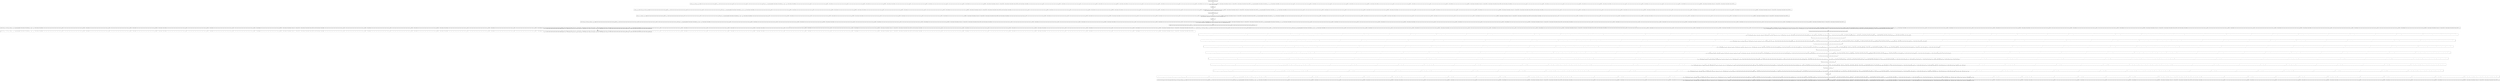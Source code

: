 digraph {
    graph [rankdir=TB
          ,bgcolor=transparent];
    node [shape=box
         ,fillcolor=white
         ,style=filled];
    0 [label=<O <BR/> neq(C Succ [v<SUB>224</SUB>], C Succ [v<SUB>224</SUB>])>];
    1 [label=<C <BR/> neq(v<SUB>239</SUB>, v<SUB>239</SUB>), neq(v<SUB>239</SUB>, v<SUB>239</SUB>), mkng(C Var [C Succ [C Succ [C Succ [C Succ [C Succ [v<SUB>239</SUB>]]]]]], v<SUB>112</SUB>, C Sub [C Succ [C Succ [C Succ [C Succ [C Succ [v<SUB>239</SUB>]]]]] C Succ [C Succ [C Succ [C Succ [C Succ [v<SUB>239</SUB>]]]]]] : [C Sub [C Succ [C Succ [C Succ [C Succ [C Succ [v<SUB>239</SUB>]]]]] v<SUB>86</SUB>]], v<SUB>114</SUB>), non_ground_member(C Term [Clause C Term [Parent v<SUB>86</SUB> : [v<SUB>86</SUB>]] : v<SUB>128</SUB>], C Term [Clause C Term [Father C Var [C Succ [C Succ [C Succ [C Succ [C Succ [v<SUB>239</SUB>]]]]]] : [C Var [C Succ [C Succ [C Succ [C Succ [C Succ [v<SUB>239</SUB>]]]]]]]] : C Term [Parent C Var [C Succ [C Succ [C Succ [C Succ [C Succ [v<SUB>239</SUB>]]]]]] : [C Var [C Succ [C Succ [C Succ [C Succ [C Succ [v<SUB>239</SUB>]]]]]]]] : [C Term [Male [C Var [C Succ [C Succ [C Succ [C Succ [C Succ [v<SUB>239</SUB>]]]]]]]]]] : C Term [Clause C Term [Mother C Var [C Succ [C Succ [C Succ [C Succ [C Succ [v<SUB>239</SUB>]]]]]] : [C Var [C Succ [C Succ [C Succ [C Succ [C Succ [v<SUB>239</SUB>]]]]]]]] : C Term [Parent C Var [C Succ [C Succ [C Succ [C Succ [C Succ [v<SUB>239</SUB>]]]]]] : [C Var [C Succ [C Succ [C Succ [C Succ [C Succ [v<SUB>239</SUB>]]]]]]]] : [C Term [Female [C Var [C Succ [C Succ [C Succ [C Succ [C Succ [v<SUB>239</SUB>]]]]]]]]]] : C Term [Clause [C Term [Parent C Term [A []] : [C Term [B []]]]]] : [C Term [Clause [C Term [Male [C Term [A []]]]]]]), solve(C Term [Clause C Term [Father C Var [C Succ [C Succ [C Succ [C Succ [C Succ [v<SUB>239</SUB>]]]]]] : [C Var [C Succ [C Succ [C Succ [C Succ [C Succ [v<SUB>239</SUB>]]]]]]]] : C Term [Parent C Var [C Succ [C Succ [C Succ [C Succ [C Succ [v<SUB>239</SUB>]]]]]] : [C Var [C Succ [C Succ [C Succ [C Succ [C Succ [v<SUB>239</SUB>]]]]]]]] : [C Term [Male [C Var [C Succ [C Succ [C Succ [C Succ [C Succ [v<SUB>239</SUB>]]]]]]]]]] : C Term [Clause C Term [Mother C Var [C Succ [C Succ [C Succ [C Succ [C Succ [v<SUB>239</SUB>]]]]]] : [C Var [C Succ [C Succ [C Succ [C Succ [C Succ [v<SUB>239</SUB>]]]]]]]] : C Term [Parent C Var [C Succ [C Succ [C Succ [C Succ [C Succ [v<SUB>239</SUB>]]]]]] : [C Var [C Succ [C Succ [C Succ [C Succ [C Succ [v<SUB>239</SUB>]]]]]]]] : [C Term [Female [C Var [C Succ [C Succ [C Succ [C Succ [C Succ [v<SUB>239</SUB>]]]]]]]]]] : C Term [Clause [C Term [Parent C Term [A []] : [C Term [B []]]]]] : [C Term [Clause [C Term [Male [C Term [A []]]]]]], v<SUB>128</SUB>), non_ground_member(C Term [Clause C Term [Male [v<SUB>112</SUB>]] : v<SUB>133</SUB>], C Term [Clause C Term [Father C Var [C Succ [C Succ [C Succ [C Succ [C Succ [v<SUB>239</SUB>]]]]]] : [C Var [C Succ [C Succ [C Succ [C Succ [C Succ [v<SUB>239</SUB>]]]]]]]] : C Term [Parent C Var [C Succ [C Succ [C Succ [C Succ [C Succ [v<SUB>239</SUB>]]]]]] : [C Var [C Succ [C Succ [C Succ [C Succ [C Succ [v<SUB>239</SUB>]]]]]]]] : [C Term [Male [C Var [C Succ [C Succ [C Succ [C Succ [C Succ [v<SUB>239</SUB>]]]]]]]]]] : C Term [Clause C Term [Mother C Var [C Succ [C Succ [C Succ [C Succ [C Succ [v<SUB>239</SUB>]]]]]] : [C Var [C Succ [C Succ [C Succ [C Succ [C Succ [v<SUB>239</SUB>]]]]]]]] : C Term [Parent C Var [C Succ [C Succ [C Succ [C Succ [C Succ [v<SUB>239</SUB>]]]]]] : [C Var [C Succ [C Succ [C Succ [C Succ [C Succ [v<SUB>239</SUB>]]]]]]]] : [C Term [Female [C Var [C Succ [C Succ [C Succ [C Succ [C Succ [v<SUB>239</SUB>]]]]]]]]]] : C Term [Clause [C Term [Parent C Term [A []] : [C Term [B []]]]]] : [C Term [Clause [C Term [Male [C Term [A []]]]]]]), solve(C Term [Clause C Term [Father C Var [C Succ [C Succ [C Succ [C Succ [C Succ [v<SUB>239</SUB>]]]]]] : [C Var [C Succ [C Succ [C Succ [C Succ [C Succ [v<SUB>239</SUB>]]]]]]]] : C Term [Parent C Var [C Succ [C Succ [C Succ [C Succ [C Succ [v<SUB>239</SUB>]]]]]] : [C Var [C Succ [C Succ [C Succ [C Succ [C Succ [v<SUB>239</SUB>]]]]]]]] : [C Term [Male [C Var [C Succ [C Succ [C Succ [C Succ [C Succ [v<SUB>239</SUB>]]]]]]]]]] : C Term [Clause C Term [Mother C Var [C Succ [C Succ [C Succ [C Succ [C Succ [v<SUB>239</SUB>]]]]]] : [C Var [C Succ [C Succ [C Succ [C Succ [C Succ [v<SUB>239</SUB>]]]]]]]] : C Term [Parent C Var [C Succ [C Succ [C Succ [C Succ [C Succ [v<SUB>239</SUB>]]]]]] : [C Var [C Succ [C Succ [C Succ [C Succ [C Succ [v<SUB>239</SUB>]]]]]]]] : [C Term [Female [C Var [C Succ [C Succ [C Succ [C Succ [C Succ [v<SUB>239</SUB>]]]]]]]]]] : C Term [Clause [C Term [Parent C Term [A []] : [C Term [B []]]]]] : [C Term [Clause [C Term [Male [C Term [A []]]]]]], v<SUB>133</SUB>) <BR/>  [ v<SUB>224</SUB> &rarr; v<SUB>238</SUB>, v<SUB>238</SUB> &rarr; v<SUB>239</SUB> ] >];
    2 [label=<O <BR/> neq(v<SUB>239</SUB>, v<SUB>239</SUB>)>];
    3 [label=<C <BR/> neq(v<SUB>243</SUB>, v<SUB>243</SUB>), neq(C Succ [v<SUB>243</SUB>], C Succ [v<SUB>243</SUB>]), mkng(C Var [C Succ [C Succ [C Succ [C Succ [C Succ [C Succ [v<SUB>243</SUB>]]]]]]], v<SUB>112</SUB>, C Sub [C Succ [C Succ [C Succ [C Succ [C Succ [C Succ [v<SUB>243</SUB>]]]]]] C Succ [C Succ [C Succ [C Succ [C Succ [C Succ [v<SUB>243</SUB>]]]]]]] : [C Sub [C Succ [C Succ [C Succ [C Succ [C Succ [C Succ [v<SUB>243</SUB>]]]]]] v<SUB>86</SUB>]], v<SUB>114</SUB>), non_ground_member(C Term [Clause C Term [Parent v<SUB>86</SUB> : [v<SUB>86</SUB>]] : v<SUB>128</SUB>], C Term [Clause C Term [Father C Var [C Succ [C Succ [C Succ [C Succ [C Succ [C Succ [v<SUB>243</SUB>]]]]]]] : [C Var [C Succ [C Succ [C Succ [C Succ [C Succ [C Succ [v<SUB>243</SUB>]]]]]]]]] : C Term [Parent C Var [C Succ [C Succ [C Succ [C Succ [C Succ [C Succ [v<SUB>243</SUB>]]]]]]] : [C Var [C Succ [C Succ [C Succ [C Succ [C Succ [C Succ [v<SUB>243</SUB>]]]]]]]]] : [C Term [Male [C Var [C Succ [C Succ [C Succ [C Succ [C Succ [C Succ [v<SUB>243</SUB>]]]]]]]]]]] : C Term [Clause C Term [Mother C Var [C Succ [C Succ [C Succ [C Succ [C Succ [C Succ [v<SUB>243</SUB>]]]]]]] : [C Var [C Succ [C Succ [C Succ [C Succ [C Succ [C Succ [v<SUB>243</SUB>]]]]]]]]] : C Term [Parent C Var [C Succ [C Succ [C Succ [C Succ [C Succ [C Succ [v<SUB>243</SUB>]]]]]]] : [C Var [C Succ [C Succ [C Succ [C Succ [C Succ [C Succ [v<SUB>243</SUB>]]]]]]]]] : [C Term [Female [C Var [C Succ [C Succ [C Succ [C Succ [C Succ [C Succ [v<SUB>243</SUB>]]]]]]]]]]] : C Term [Clause [C Term [Parent C Term [A []] : [C Term [B []]]]]] : [C Term [Clause [C Term [Male [C Term [A []]]]]]]), solve(C Term [Clause C Term [Father C Var [C Succ [C Succ [C Succ [C Succ [C Succ [C Succ [v<SUB>243</SUB>]]]]]]] : [C Var [C Succ [C Succ [C Succ [C Succ [C Succ [C Succ [v<SUB>243</SUB>]]]]]]]]] : C Term [Parent C Var [C Succ [C Succ [C Succ [C Succ [C Succ [C Succ [v<SUB>243</SUB>]]]]]]] : [C Var [C Succ [C Succ [C Succ [C Succ [C Succ [C Succ [v<SUB>243</SUB>]]]]]]]]] : [C Term [Male [C Var [C Succ [C Succ [C Succ [C Succ [C Succ [C Succ [v<SUB>243</SUB>]]]]]]]]]]] : C Term [Clause C Term [Mother C Var [C Succ [C Succ [C Succ [C Succ [C Succ [C Succ [v<SUB>243</SUB>]]]]]]] : [C Var [C Succ [C Succ [C Succ [C Succ [C Succ [C Succ [v<SUB>243</SUB>]]]]]]]]] : C Term [Parent C Var [C Succ [C Succ [C Succ [C Succ [C Succ [C Succ [v<SUB>243</SUB>]]]]]]] : [C Var [C Succ [C Succ [C Succ [C Succ [C Succ [C Succ [v<SUB>243</SUB>]]]]]]]]] : [C Term [Female [C Var [C Succ [C Succ [C Succ [C Succ [C Succ [C Succ [v<SUB>243</SUB>]]]]]]]]]]] : C Term [Clause [C Term [Parent C Term [A []] : [C Term [B []]]]]] : [C Term [Clause [C Term [Male [C Term [A []]]]]]], v<SUB>128</SUB>), non_ground_member(C Term [Clause C Term [Male [v<SUB>112</SUB>]] : v<SUB>133</SUB>], C Term [Clause C Term [Father C Var [C Succ [C Succ [C Succ [C Succ [C Succ [C Succ [v<SUB>243</SUB>]]]]]]] : [C Var [C Succ [C Succ [C Succ [C Succ [C Succ [C Succ [v<SUB>243</SUB>]]]]]]]]] : C Term [Parent C Var [C Succ [C Succ [C Succ [C Succ [C Succ [C Succ [v<SUB>243</SUB>]]]]]]] : [C Var [C Succ [C Succ [C Succ [C Succ [C Succ [C Succ [v<SUB>243</SUB>]]]]]]]]] : [C Term [Male [C Var [C Succ [C Succ [C Succ [C Succ [C Succ [C Succ [v<SUB>243</SUB>]]]]]]]]]]] : C Term [Clause C Term [Mother C Var [C Succ [C Succ [C Succ [C Succ [C Succ [C Succ [v<SUB>243</SUB>]]]]]]] : [C Var [C Succ [C Succ [C Succ [C Succ [C Succ [C Succ [v<SUB>243</SUB>]]]]]]]]] : C Term [Parent C Var [C Succ [C Succ [C Succ [C Succ [C Succ [C Succ [v<SUB>243</SUB>]]]]]]] : [C Var [C Succ [C Succ [C Succ [C Succ [C Succ [C Succ [v<SUB>243</SUB>]]]]]]]]] : [C Term [Female [C Var [C Succ [C Succ [C Succ [C Succ [C Succ [C Succ [v<SUB>243</SUB>]]]]]]]]]]] : C Term [Clause [C Term [Parent C Term [A []] : [C Term [B []]]]]] : [C Term [Clause [C Term [Male [C Term [A []]]]]]]), solve(C Term [Clause C Term [Father C Var [C Succ [C Succ [C Succ [C Succ [C Succ [C Succ [v<SUB>243</SUB>]]]]]]] : [C Var [C Succ [C Succ [C Succ [C Succ [C Succ [C Succ [v<SUB>243</SUB>]]]]]]]]] : C Term [Parent C Var [C Succ [C Succ [C Succ [C Succ [C Succ [C Succ [v<SUB>243</SUB>]]]]]]] : [C Var [C Succ [C Succ [C Succ [C Succ [C Succ [C Succ [v<SUB>243</SUB>]]]]]]]]] : [C Term [Male [C Var [C Succ [C Succ [C Succ [C Succ [C Succ [C Succ [v<SUB>243</SUB>]]]]]]]]]]] : C Term [Clause C Term [Mother C Var [C Succ [C Succ [C Succ [C Succ [C Succ [C Succ [v<SUB>243</SUB>]]]]]]] : [C Var [C Succ [C Succ [C Succ [C Succ [C Succ [C Succ [v<SUB>243</SUB>]]]]]]]]] : C Term [Parent C Var [C Succ [C Succ [C Succ [C Succ [C Succ [C Succ [v<SUB>243</SUB>]]]]]]] : [C Var [C Succ [C Succ [C Succ [C Succ [C Succ [C Succ [v<SUB>243</SUB>]]]]]]]]] : [C Term [Female [C Var [C Succ [C Succ [C Succ [C Succ [C Succ [C Succ [v<SUB>243</SUB>]]]]]]]]]]] : C Term [Clause [C Term [Parent C Term [A []] : [C Term [B []]]]]] : [C Term [Clause [C Term [Male [C Term [A []]]]]]], v<SUB>133</SUB>) <BR/>  [ v<SUB>224</SUB> &rarr; v<SUB>238</SUB>, v<SUB>238</SUB> &rarr; v<SUB>239</SUB>, v<SUB>239</SUB> &rarr; C Succ [v<SUB>242</SUB>], v<SUB>242</SUB> &rarr; v<SUB>243</SUB> ] >];
    4 [label=<O <BR/> neq(C Succ [v<SUB>243</SUB>], C Succ [v<SUB>243</SUB>])>];
    5 [label=<C <BR/> neq(v<SUB>247</SUB>, v<SUB>247</SUB>), neq(v<SUB>247</SUB>, v<SUB>247</SUB>), mkng(C Var [C Succ [C Succ [C Succ [C Succ [C Succ [C Succ [v<SUB>247</SUB>]]]]]]], v<SUB>112</SUB>, C Sub [C Succ [C Succ [C Succ [C Succ [C Succ [C Succ [v<SUB>247</SUB>]]]]]] C Succ [C Succ [C Succ [C Succ [C Succ [C Succ [v<SUB>247</SUB>]]]]]]] : [C Sub [C Succ [C Succ [C Succ [C Succ [C Succ [C Succ [v<SUB>247</SUB>]]]]]] v<SUB>86</SUB>]], v<SUB>114</SUB>), non_ground_member(C Term [Clause C Term [Parent v<SUB>86</SUB> : [v<SUB>86</SUB>]] : v<SUB>128</SUB>], C Term [Clause C Term [Father C Var [C Succ [C Succ [C Succ [C Succ [C Succ [C Succ [v<SUB>247</SUB>]]]]]]] : [C Var [C Succ [C Succ [C Succ [C Succ [C Succ [C Succ [v<SUB>247</SUB>]]]]]]]]] : C Term [Parent C Var [C Succ [C Succ [C Succ [C Succ [C Succ [C Succ [v<SUB>247</SUB>]]]]]]] : [C Var [C Succ [C Succ [C Succ [C Succ [C Succ [C Succ [v<SUB>247</SUB>]]]]]]]]] : [C Term [Male [C Var [C Succ [C Succ [C Succ [C Succ [C Succ [C Succ [v<SUB>247</SUB>]]]]]]]]]]] : C Term [Clause C Term [Mother C Var [C Succ [C Succ [C Succ [C Succ [C Succ [C Succ [v<SUB>247</SUB>]]]]]]] : [C Var [C Succ [C Succ [C Succ [C Succ [C Succ [C Succ [v<SUB>247</SUB>]]]]]]]]] : C Term [Parent C Var [C Succ [C Succ [C Succ [C Succ [C Succ [C Succ [v<SUB>247</SUB>]]]]]]] : [C Var [C Succ [C Succ [C Succ [C Succ [C Succ [C Succ [v<SUB>247</SUB>]]]]]]]]] : [C Term [Female [C Var [C Succ [C Succ [C Succ [C Succ [C Succ [C Succ [v<SUB>247</SUB>]]]]]]]]]]] : C Term [Clause [C Term [Parent C Term [A []] : [C Term [B []]]]]] : [C Term [Clause [C Term [Male [C Term [A []]]]]]]), solve(C Term [Clause C Term [Father C Var [C Succ [C Succ [C Succ [C Succ [C Succ [C Succ [v<SUB>247</SUB>]]]]]]] : [C Var [C Succ [C Succ [C Succ [C Succ [C Succ [C Succ [v<SUB>247</SUB>]]]]]]]]] : C Term [Parent C Var [C Succ [C Succ [C Succ [C Succ [C Succ [C Succ [v<SUB>247</SUB>]]]]]]] : [C Var [C Succ [C Succ [C Succ [C Succ [C Succ [C Succ [v<SUB>247</SUB>]]]]]]]]] : [C Term [Male [C Var [C Succ [C Succ [C Succ [C Succ [C Succ [C Succ [v<SUB>247</SUB>]]]]]]]]]]] : C Term [Clause C Term [Mother C Var [C Succ [C Succ [C Succ [C Succ [C Succ [C Succ [v<SUB>247</SUB>]]]]]]] : [C Var [C Succ [C Succ [C Succ [C Succ [C Succ [C Succ [v<SUB>247</SUB>]]]]]]]]] : C Term [Parent C Var [C Succ [C Succ [C Succ [C Succ [C Succ [C Succ [v<SUB>247</SUB>]]]]]]] : [C Var [C Succ [C Succ [C Succ [C Succ [C Succ [C Succ [v<SUB>247</SUB>]]]]]]]]] : [C Term [Female [C Var [C Succ [C Succ [C Succ [C Succ [C Succ [C Succ [v<SUB>247</SUB>]]]]]]]]]]] : C Term [Clause [C Term [Parent C Term [A []] : [C Term [B []]]]]] : [C Term [Clause [C Term [Male [C Term [A []]]]]]], v<SUB>128</SUB>), non_ground_member(C Term [Clause C Term [Male [v<SUB>112</SUB>]] : v<SUB>133</SUB>], C Term [Clause C Term [Father C Var [C Succ [C Succ [C Succ [C Succ [C Succ [C Succ [v<SUB>247</SUB>]]]]]]] : [C Var [C Succ [C Succ [C Succ [C Succ [C Succ [C Succ [v<SUB>247</SUB>]]]]]]]]] : C Term [Parent C Var [C Succ [C Succ [C Succ [C Succ [C Succ [C Succ [v<SUB>247</SUB>]]]]]]] : [C Var [C Succ [C Succ [C Succ [C Succ [C Succ [C Succ [v<SUB>247</SUB>]]]]]]]]] : [C Term [Male [C Var [C Succ [C Succ [C Succ [C Succ [C Succ [C Succ [v<SUB>247</SUB>]]]]]]]]]]] : C Term [Clause C Term [Mother C Var [C Succ [C Succ [C Succ [C Succ [C Succ [C Succ [v<SUB>247</SUB>]]]]]]] : [C Var [C Succ [C Succ [C Succ [C Succ [C Succ [C Succ [v<SUB>247</SUB>]]]]]]]]] : C Term [Parent C Var [C Succ [C Succ [C Succ [C Succ [C Succ [C Succ [v<SUB>247</SUB>]]]]]]] : [C Var [C Succ [C Succ [C Succ [C Succ [C Succ [C Succ [v<SUB>247</SUB>]]]]]]]]] : [C Term [Female [C Var [C Succ [C Succ [C Succ [C Succ [C Succ [C Succ [v<SUB>247</SUB>]]]]]]]]]]] : C Term [Clause [C Term [Parent C Term [A []] : [C Term [B []]]]]] : [C Term [Clause [C Term [Male [C Term [A []]]]]]]), solve(C Term [Clause C Term [Father C Var [C Succ [C Succ [C Succ [C Succ [C Succ [C Succ [v<SUB>247</SUB>]]]]]]] : [C Var [C Succ [C Succ [C Succ [C Succ [C Succ [C Succ [v<SUB>247</SUB>]]]]]]]]] : C Term [Parent C Var [C Succ [C Succ [C Succ [C Succ [C Succ [C Succ [v<SUB>247</SUB>]]]]]]] : [C Var [C Succ [C Succ [C Succ [C Succ [C Succ [C Succ [v<SUB>247</SUB>]]]]]]]]] : [C Term [Male [C Var [C Succ [C Succ [C Succ [C Succ [C Succ [C Succ [v<SUB>247</SUB>]]]]]]]]]]] : C Term [Clause C Term [Mother C Var [C Succ [C Succ [C Succ [C Succ [C Succ [C Succ [v<SUB>247</SUB>]]]]]]] : [C Var [C Succ [C Succ [C Succ [C Succ [C Succ [C Succ [v<SUB>247</SUB>]]]]]]]]] : C Term [Parent C Var [C Succ [C Succ [C Succ [C Succ [C Succ [C Succ [v<SUB>247</SUB>]]]]]]] : [C Var [C Succ [C Succ [C Succ [C Succ [C Succ [C Succ [v<SUB>247</SUB>]]]]]]]]] : [C Term [Female [C Var [C Succ [C Succ [C Succ [C Succ [C Succ [C Succ [v<SUB>247</SUB>]]]]]]]]]]] : C Term [Clause [C Term [Parent C Term [A []] : [C Term [B []]]]]] : [C Term [Clause [C Term [Male [C Term [A []]]]]]], v<SUB>133</SUB>) <BR/>  [ v<SUB>224</SUB> &rarr; v<SUB>238</SUB>, v<SUB>238</SUB> &rarr; v<SUB>239</SUB>, v<SUB>239</SUB> &rarr; C Succ [v<SUB>242</SUB>], v<SUB>242</SUB> &rarr; v<SUB>243</SUB>, v<SUB>243</SUB> &rarr; v<SUB>246</SUB>, v<SUB>246</SUB> &rarr; v<SUB>247</SUB> ] >];
    6 [label=<O <BR/> neq(v<SUB>247</SUB>, v<SUB>247</SUB>)>];
    7 [label=<C <BR/> neq(C Succ [v<SUB>251</SUB>], C Succ [v<SUB>251</SUB>]), neq(v<SUB>251</SUB>, v<SUB>251</SUB>), mkng(C Var [C Succ [C Succ [C Succ [C Succ [C Succ [C Succ [C Succ [v<SUB>251</SUB>]]]]]]]], v<SUB>112</SUB>, C Sub [C Succ [C Succ [C Succ [C Succ [C Succ [C Succ [C Succ [v<SUB>251</SUB>]]]]]]] C Succ [C Succ [C Succ [C Succ [C Succ [C Succ [C Succ [v<SUB>251</SUB>]]]]]]]] : [C Sub [C Succ [C Succ [C Succ [C Succ [C Succ [C Succ [C Succ [v<SUB>251</SUB>]]]]]]] v<SUB>86</SUB>]], v<SUB>114</SUB>), non_ground_member(C Term [Clause C Term [Parent v<SUB>86</SUB> : [v<SUB>86</SUB>]] : v<SUB>128</SUB>], C Term [Clause C Term [Father C Var [C Succ [C Succ [C Succ [C Succ [C Succ [C Succ [C Succ [v<SUB>251</SUB>]]]]]]]] : [C Var [C Succ [C Succ [C Succ [C Succ [C Succ [C Succ [C Succ [v<SUB>251</SUB>]]]]]]]]]] : C Term [Parent C Var [C Succ [C Succ [C Succ [C Succ [C Succ [C Succ [C Succ [v<SUB>251</SUB>]]]]]]]] : [C Var [C Succ [C Succ [C Succ [C Succ [C Succ [C Succ [C Succ [v<SUB>251</SUB>]]]]]]]]]] : [C Term [Male [C Var [C Succ [C Succ [C Succ [C Succ [C Succ [C Succ [C Succ [v<SUB>251</SUB>]]]]]]]]]]]] : C Term [Clause C Term [Mother C Var [C Succ [C Succ [C Succ [C Succ [C Succ [C Succ [C Succ [v<SUB>251</SUB>]]]]]]]] : [C Var [C Succ [C Succ [C Succ [C Succ [C Succ [C Succ [C Succ [v<SUB>251</SUB>]]]]]]]]]] : C Term [Parent C Var [C Succ [C Succ [C Succ [C Succ [C Succ [C Succ [C Succ [v<SUB>251</SUB>]]]]]]]] : [C Var [C Succ [C Succ [C Succ [C Succ [C Succ [C Succ [C Succ [v<SUB>251</SUB>]]]]]]]]]] : [C Term [Female [C Var [C Succ [C Succ [C Succ [C Succ [C Succ [C Succ [C Succ [v<SUB>251</SUB>]]]]]]]]]]]] : C Term [Clause [C Term [Parent C Term [A []] : [C Term [B []]]]]] : [C Term [Clause [C Term [Male [C Term [A []]]]]]]), solve(C Term [Clause C Term [Father C Var [C Succ [C Succ [C Succ [C Succ [C Succ [C Succ [C Succ [v<SUB>251</SUB>]]]]]]]] : [C Var [C Succ [C Succ [C Succ [C Succ [C Succ [C Succ [C Succ [v<SUB>251</SUB>]]]]]]]]]] : C Term [Parent C Var [C Succ [C Succ [C Succ [C Succ [C Succ [C Succ [C Succ [v<SUB>251</SUB>]]]]]]]] : [C Var [C Succ [C Succ [C Succ [C Succ [C Succ [C Succ [C Succ [v<SUB>251</SUB>]]]]]]]]]] : [C Term [Male [C Var [C Succ [C Succ [C Succ [C Succ [C Succ [C Succ [C Succ [v<SUB>251</SUB>]]]]]]]]]]]] : C Term [Clause C Term [Mother C Var [C Succ [C Succ [C Succ [C Succ [C Succ [C Succ [C Succ [v<SUB>251</SUB>]]]]]]]] : [C Var [C Succ [C Succ [C Succ [C Succ [C Succ [C Succ [C Succ [v<SUB>251</SUB>]]]]]]]]]] : C Term [Parent C Var [C Succ [C Succ [C Succ [C Succ [C Succ [C Succ [C Succ [v<SUB>251</SUB>]]]]]]]] : [C Var [C Succ [C Succ [C Succ [C Succ [C Succ [C Succ [C Succ [v<SUB>251</SUB>]]]]]]]]]] : [C Term [Female [C Var [C Succ [C Succ [C Succ [C Succ [C Succ [C Succ [C Succ [v<SUB>251</SUB>]]]]]]]]]]]] : C Term [Clause [C Term [Parent C Term [A []] : [C Term [B []]]]]] : [C Term [Clause [C Term [Male [C Term [A []]]]]]], v<SUB>128</SUB>), non_ground_member(C Term [Clause C Term [Male [v<SUB>112</SUB>]] : v<SUB>133</SUB>], C Term [Clause C Term [Father C Var [C Succ [C Succ [C Succ [C Succ [C Succ [C Succ [C Succ [v<SUB>251</SUB>]]]]]]]] : [C Var [C Succ [C Succ [C Succ [C Succ [C Succ [C Succ [C Succ [v<SUB>251</SUB>]]]]]]]]]] : C Term [Parent C Var [C Succ [C Succ [C Succ [C Succ [C Succ [C Succ [C Succ [v<SUB>251</SUB>]]]]]]]] : [C Var [C Succ [C Succ [C Succ [C Succ [C Succ [C Succ [C Succ [v<SUB>251</SUB>]]]]]]]]]] : [C Term [Male [C Var [C Succ [C Succ [C Succ [C Succ [C Succ [C Succ [C Succ [v<SUB>251</SUB>]]]]]]]]]]]] : C Term [Clause C Term [Mother C Var [C Succ [C Succ [C Succ [C Succ [C Succ [C Succ [C Succ [v<SUB>251</SUB>]]]]]]]] : [C Var [C Succ [C Succ [C Succ [C Succ [C Succ [C Succ [C Succ [v<SUB>251</SUB>]]]]]]]]]] : C Term [Parent C Var [C Succ [C Succ [C Succ [C Succ [C Succ [C Succ [C Succ [v<SUB>251</SUB>]]]]]]]] : [C Var [C Succ [C Succ [C Succ [C Succ [C Succ [C Succ [C Succ [v<SUB>251</SUB>]]]]]]]]]] : [C Term [Female [C Var [C Succ [C Succ [C Succ [C Succ [C Succ [C Succ [C Succ [v<SUB>251</SUB>]]]]]]]]]]]] : C Term [Clause [C Term [Parent C Term [A []] : [C Term [B []]]]]] : [C Term [Clause [C Term [Male [C Term [A []]]]]]]), solve(C Term [Clause C Term [Father C Var [C Succ [C Succ [C Succ [C Succ [C Succ [C Succ [C Succ [v<SUB>251</SUB>]]]]]]]] : [C Var [C Succ [C Succ [C Succ [C Succ [C Succ [C Succ [C Succ [v<SUB>251</SUB>]]]]]]]]]] : C Term [Parent C Var [C Succ [C Succ [C Succ [C Succ [C Succ [C Succ [C Succ [v<SUB>251</SUB>]]]]]]]] : [C Var [C Succ [C Succ [C Succ [C Succ [C Succ [C Succ [C Succ [v<SUB>251</SUB>]]]]]]]]]] : [C Term [Male [C Var [C Succ [C Succ [C Succ [C Succ [C Succ [C Succ [C Succ [v<SUB>251</SUB>]]]]]]]]]]]] : C Term [Clause C Term [Mother C Var [C Succ [C Succ [C Succ [C Succ [C Succ [C Succ [C Succ [v<SUB>251</SUB>]]]]]]]] : [C Var [C Succ [C Succ [C Succ [C Succ [C Succ [C Succ [C Succ [v<SUB>251</SUB>]]]]]]]]]] : C Term [Parent C Var [C Succ [C Succ [C Succ [C Succ [C Succ [C Succ [C Succ [v<SUB>251</SUB>]]]]]]]] : [C Var [C Succ [C Succ [C Succ [C Succ [C Succ [C Succ [C Succ [v<SUB>251</SUB>]]]]]]]]]] : [C Term [Female [C Var [C Succ [C Succ [C Succ [C Succ [C Succ [C Succ [C Succ [v<SUB>251</SUB>]]]]]]]]]]]] : C Term [Clause [C Term [Parent C Term [A []] : [C Term [B []]]]]] : [C Term [Clause [C Term [Male [C Term [A []]]]]]], v<SUB>133</SUB>) <BR/>  [ v<SUB>224</SUB> &rarr; v<SUB>238</SUB>, v<SUB>238</SUB> &rarr; v<SUB>239</SUB>, v<SUB>239</SUB> &rarr; C Succ [v<SUB>242</SUB>], v<SUB>242</SUB> &rarr; v<SUB>243</SUB>, v<SUB>243</SUB> &rarr; v<SUB>246</SUB>, v<SUB>246</SUB> &rarr; v<SUB>247</SUB>, v<SUB>247</SUB> &rarr; C Succ [v<SUB>250</SUB>], v<SUB>250</SUB> &rarr; v<SUB>251</SUB> ] >];
    8 [label=<O <BR/> mkng(C Var [C Succ [C Succ [C Succ [C Succ [C Succ [C Succ [C Succ [v<SUB>251</SUB>]]]]]]]], v<SUB>112</SUB>, C Sub [C Succ [C Succ [C Succ [C Succ [C Succ [C Succ [C Succ [v<SUB>251</SUB>]]]]]]] C Succ [C Succ [C Succ [C Succ [C Succ [C Succ [C Succ [v<SUB>251</SUB>]]]]]]]] : [C Sub [C Succ [C Succ [C Succ [C Succ [C Succ [C Succ [C Succ [v<SUB>251</SUB>]]]]]]] v<SUB>86</SUB>]], v<SUB>114</SUB>)>];
    9 [label=<C <BR/> neq(C Succ [v<SUB>251</SUB>], C Succ [v<SUB>251</SUB>]), neq(v<SUB>251</SUB>, v<SUB>251</SUB>), non_ground_member(C Term [Clause C Term [Parent v<SUB>86</SUB> : [v<SUB>86</SUB>]] : v<SUB>128</SUB>], C Term [Clause C Term [Father C Var [C Succ [C Succ [C Succ [C Succ [C Succ [C Succ [C Succ [v<SUB>251</SUB>]]]]]]]] : [C Var [C Succ [C Succ [C Succ [C Succ [C Succ [C Succ [C Succ [v<SUB>251</SUB>]]]]]]]]]] : C Term [Parent C Var [C Succ [C Succ [C Succ [C Succ [C Succ [C Succ [C Succ [v<SUB>251</SUB>]]]]]]]] : [C Var [C Succ [C Succ [C Succ [C Succ [C Succ [C Succ [C Succ [v<SUB>251</SUB>]]]]]]]]]] : [C Term [Male [C Var [C Succ [C Succ [C Succ [C Succ [C Succ [C Succ [C Succ [v<SUB>251</SUB>]]]]]]]]]]]] : C Term [Clause C Term [Mother C Var [C Succ [C Succ [C Succ [C Succ [C Succ [C Succ [C Succ [v<SUB>251</SUB>]]]]]]]] : [C Var [C Succ [C Succ [C Succ [C Succ [C Succ [C Succ [C Succ [v<SUB>251</SUB>]]]]]]]]]] : C Term [Parent C Var [C Succ [C Succ [C Succ [C Succ [C Succ [C Succ [C Succ [v<SUB>251</SUB>]]]]]]]] : [C Var [C Succ [C Succ [C Succ [C Succ [C Succ [C Succ [C Succ [v<SUB>251</SUB>]]]]]]]]]] : [C Term [Female [C Var [C Succ [C Succ [C Succ [C Succ [C Succ [C Succ [C Succ [v<SUB>251</SUB>]]]]]]]]]]]] : C Term [Clause [C Term [Parent C Term [A []] : [C Term [B []]]]]] : [C Term [Clause [C Term [Male [C Term [A []]]]]]]), solve(C Term [Clause C Term [Father C Var [C Succ [C Succ [C Succ [C Succ [C Succ [C Succ [C Succ [v<SUB>251</SUB>]]]]]]]] : [C Var [C Succ [C Succ [C Succ [C Succ [C Succ [C Succ [C Succ [v<SUB>251</SUB>]]]]]]]]]] : C Term [Parent C Var [C Succ [C Succ [C Succ [C Succ [C Succ [C Succ [C Succ [v<SUB>251</SUB>]]]]]]]] : [C Var [C Succ [C Succ [C Succ [C Succ [C Succ [C Succ [C Succ [v<SUB>251</SUB>]]]]]]]]]] : [C Term [Male [C Var [C Succ [C Succ [C Succ [C Succ [C Succ [C Succ [C Succ [v<SUB>251</SUB>]]]]]]]]]]]] : C Term [Clause C Term [Mother C Var [C Succ [C Succ [C Succ [C Succ [C Succ [C Succ [C Succ [v<SUB>251</SUB>]]]]]]]] : [C Var [C Succ [C Succ [C Succ [C Succ [C Succ [C Succ [C Succ [v<SUB>251</SUB>]]]]]]]]]] : C Term [Parent C Var [C Succ [C Succ [C Succ [C Succ [C Succ [C Succ [C Succ [v<SUB>251</SUB>]]]]]]]] : [C Var [C Succ [C Succ [C Succ [C Succ [C Succ [C Succ [C Succ [v<SUB>251</SUB>]]]]]]]]]] : [C Term [Female [C Var [C Succ [C Succ [C Succ [C Succ [C Succ [C Succ [C Succ [v<SUB>251</SUB>]]]]]]]]]]]] : C Term [Clause [C Term [Parent C Term [A []] : [C Term [B []]]]]] : [C Term [Clause [C Term [Male [C Term [A []]]]]]], v<SUB>128</SUB>), non_ground_member(C Term [Clause C Term [Male [C Succ [C Succ [C Succ [C Succ [C Succ [C Succ [C Succ [v<SUB>251</SUB>]]]]]]]]] : v<SUB>133</SUB>], C Term [Clause C Term [Father C Var [C Succ [C Succ [C Succ [C Succ [C Succ [C Succ [C Succ [v<SUB>251</SUB>]]]]]]]] : [C Var [C Succ [C Succ [C Succ [C Succ [C Succ [C Succ [C Succ [v<SUB>251</SUB>]]]]]]]]]] : C Term [Parent C Var [C Succ [C Succ [C Succ [C Succ [C Succ [C Succ [C Succ [v<SUB>251</SUB>]]]]]]]] : [C Var [C Succ [C Succ [C Succ [C Succ [C Succ [C Succ [C Succ [v<SUB>251</SUB>]]]]]]]]]] : [C Term [Male [C Var [C Succ [C Succ [C Succ [C Succ [C Succ [C Succ [C Succ [v<SUB>251</SUB>]]]]]]]]]]]] : C Term [Clause C Term [Mother C Var [C Succ [C Succ [C Succ [C Succ [C Succ [C Succ [C Succ [v<SUB>251</SUB>]]]]]]]] : [C Var [C Succ [C Succ [C Succ [C Succ [C Succ [C Succ [C Succ [v<SUB>251</SUB>]]]]]]]]]] : C Term [Parent C Var [C Succ [C Succ [C Succ [C Succ [C Succ [C Succ [C Succ [v<SUB>251</SUB>]]]]]]]] : [C Var [C Succ [C Succ [C Succ [C Succ [C Succ [C Succ [C Succ [v<SUB>251</SUB>]]]]]]]]]] : [C Term [Female [C Var [C Succ [C Succ [C Succ [C Succ [C Succ [C Succ [C Succ [v<SUB>251</SUB>]]]]]]]]]]]] : C Term [Clause [C Term [Parent C Term [A []] : [C Term [B []]]]]] : [C Term [Clause [C Term [Male [C Term [A []]]]]]]), solve(C Term [Clause C Term [Father C Var [C Succ [C Succ [C Succ [C Succ [C Succ [C Succ [C Succ [v<SUB>251</SUB>]]]]]]]] : [C Var [C Succ [C Succ [C Succ [C Succ [C Succ [C Succ [C Succ [v<SUB>251</SUB>]]]]]]]]]] : C Term [Parent C Var [C Succ [C Succ [C Succ [C Succ [C Succ [C Succ [C Succ [v<SUB>251</SUB>]]]]]]]] : [C Var [C Succ [C Succ [C Succ [C Succ [C Succ [C Succ [C Succ [v<SUB>251</SUB>]]]]]]]]]] : [C Term [Male [C Var [C Succ [C Succ [C Succ [C Succ [C Succ [C Succ [C Succ [v<SUB>251</SUB>]]]]]]]]]]]] : C Term [Clause C Term [Mother C Var [C Succ [C Succ [C Succ [C Succ [C Succ [C Succ [C Succ [v<SUB>251</SUB>]]]]]]]] : [C Var [C Succ [C Succ [C Succ [C Succ [C Succ [C Succ [C Succ [v<SUB>251</SUB>]]]]]]]]]] : C Term [Parent C Var [C Succ [C Succ [C Succ [C Succ [C Succ [C Succ [C Succ [v<SUB>251</SUB>]]]]]]]] : [C Var [C Succ [C Succ [C Succ [C Succ [C Succ [C Succ [C Succ [v<SUB>251</SUB>]]]]]]]]]] : [C Term [Female [C Var [C Succ [C Succ [C Succ [C Succ [C Succ [C Succ [C Succ [v<SUB>251</SUB>]]]]]]]]]]]] : C Term [Clause [C Term [Parent C Term [A []] : [C Term [B []]]]]] : [C Term [Clause [C Term [Male [C Term [A []]]]]]], v<SUB>133</SUB>) <BR/>  [ v<SUB>112</SUB> &rarr; C Succ [C Succ [C Succ [C Succ [C Succ [C Succ [C Succ [v<SUB>251</SUB>]]]]]]], v<SUB>114</SUB> &rarr; C Sub [v<SUB>253</SUB> v<SUB>112</SUB>] : v<SUB>254</SUB>, v<SUB>224</SUB> &rarr; v<SUB>238</SUB>, v<SUB>238</SUB> &rarr; v<SUB>239</SUB>, v<SUB>239</SUB> &rarr; C Succ [v<SUB>242</SUB>], v<SUB>242</SUB> &rarr; v<SUB>243</SUB>, v<SUB>243</SUB> &rarr; v<SUB>246</SUB>, v<SUB>246</SUB> &rarr; v<SUB>247</SUB>, v<SUB>247</SUB> &rarr; C Succ [v<SUB>250</SUB>], v<SUB>250</SUB> &rarr; v<SUB>251</SUB>, v<SUB>253</SUB> &rarr; C Succ [C Succ [C Succ [C Succ [C Succ [C Succ [C Succ [v<SUB>251</SUB>]]]]]]], v<SUB>254</SUB> &rarr; [C Sub [C Succ [C Succ [C Succ [C Succ [C Succ [C Succ [C Succ [v<SUB>251</SUB>]]]]]]] v<SUB>86</SUB>]] ] >];
    10 [label=<C <BR/> neq(C Succ [v<SUB>251</SUB>], C Succ [v<SUB>251</SUB>]), neq(v<SUB>251</SUB>, v<SUB>251</SUB>), neq(C Succ [C Succ [C Succ [C Succ [C Succ [C Succ [C Succ [v<SUB>251</SUB>]]]]]]], C Succ [C Succ [C Succ [C Succ [C Succ [C Succ [C Succ [v<SUB>251</SUB>]]]]]]]), mkng(C Var [C Succ [C Succ [C Succ [C Succ [C Succ [C Succ [C Succ [v<SUB>251</SUB>]]]]]]]], v<SUB>112</SUB>, [C Sub [C Succ [C Succ [C Succ [C Succ [C Succ [C Succ [C Succ [v<SUB>251</SUB>]]]]]]] v<SUB>86</SUB>]], v<SUB>258</SUB>), non_ground_member(C Term [Clause C Term [Parent v<SUB>86</SUB> : [v<SUB>86</SUB>]] : v<SUB>128</SUB>], C Term [Clause C Term [Father C Var [C Succ [C Succ [C Succ [C Succ [C Succ [C Succ [C Succ [v<SUB>251</SUB>]]]]]]]] : [C Var [C Succ [C Succ [C Succ [C Succ [C Succ [C Succ [C Succ [v<SUB>251</SUB>]]]]]]]]]] : C Term [Parent C Var [C Succ [C Succ [C Succ [C Succ [C Succ [C Succ [C Succ [v<SUB>251</SUB>]]]]]]]] : [C Var [C Succ [C Succ [C Succ [C Succ [C Succ [C Succ [C Succ [v<SUB>251</SUB>]]]]]]]]]] : [C Term [Male [C Var [C Succ [C Succ [C Succ [C Succ [C Succ [C Succ [C Succ [v<SUB>251</SUB>]]]]]]]]]]]] : C Term [Clause C Term [Mother C Var [C Succ [C Succ [C Succ [C Succ [C Succ [C Succ [C Succ [v<SUB>251</SUB>]]]]]]]] : [C Var [C Succ [C Succ [C Succ [C Succ [C Succ [C Succ [C Succ [v<SUB>251</SUB>]]]]]]]]]] : C Term [Parent C Var [C Succ [C Succ [C Succ [C Succ [C Succ [C Succ [C Succ [v<SUB>251</SUB>]]]]]]]] : [C Var [C Succ [C Succ [C Succ [C Succ [C Succ [C Succ [C Succ [v<SUB>251</SUB>]]]]]]]]]] : [C Term [Female [C Var [C Succ [C Succ [C Succ [C Succ [C Succ [C Succ [C Succ [v<SUB>251</SUB>]]]]]]]]]]]] : C Term [Clause [C Term [Parent C Term [A []] : [C Term [B []]]]]] : [C Term [Clause [C Term [Male [C Term [A []]]]]]]), solve(C Term [Clause C Term [Father C Var [C Succ [C Succ [C Succ [C Succ [C Succ [C Succ [C Succ [v<SUB>251</SUB>]]]]]]]] : [C Var [C Succ [C Succ [C Succ [C Succ [C Succ [C Succ [C Succ [v<SUB>251</SUB>]]]]]]]]]] : C Term [Parent C Var [C Succ [C Succ [C Succ [C Succ [C Succ [C Succ [C Succ [v<SUB>251</SUB>]]]]]]]] : [C Var [C Succ [C Succ [C Succ [C Succ [C Succ [C Succ [C Succ [v<SUB>251</SUB>]]]]]]]]]] : [C Term [Male [C Var [C Succ [C Succ [C Succ [C Succ [C Succ [C Succ [C Succ [v<SUB>251</SUB>]]]]]]]]]]]] : C Term [Clause C Term [Mother C Var [C Succ [C Succ [C Succ [C Succ [C Succ [C Succ [C Succ [v<SUB>251</SUB>]]]]]]]] : [C Var [C Succ [C Succ [C Succ [C Succ [C Succ [C Succ [C Succ [v<SUB>251</SUB>]]]]]]]]]] : C Term [Parent C Var [C Succ [C Succ [C Succ [C Succ [C Succ [C Succ [C Succ [v<SUB>251</SUB>]]]]]]]] : [C Var [C Succ [C Succ [C Succ [C Succ [C Succ [C Succ [C Succ [v<SUB>251</SUB>]]]]]]]]]] : [C Term [Female [C Var [C Succ [C Succ [C Succ [C Succ [C Succ [C Succ [C Succ [v<SUB>251</SUB>]]]]]]]]]]]] : C Term [Clause [C Term [Parent C Term [A []] : [C Term [B []]]]]] : [C Term [Clause [C Term [Male [C Term [A []]]]]]], v<SUB>128</SUB>), non_ground_member(C Term [Clause C Term [Male [v<SUB>112</SUB>]] : v<SUB>133</SUB>], C Term [Clause C Term [Father C Var [C Succ [C Succ [C Succ [C Succ [C Succ [C Succ [C Succ [v<SUB>251</SUB>]]]]]]]] : [C Var [C Succ [C Succ [C Succ [C Succ [C Succ [C Succ [C Succ [v<SUB>251</SUB>]]]]]]]]]] : C Term [Parent C Var [C Succ [C Succ [C Succ [C Succ [C Succ [C Succ [C Succ [v<SUB>251</SUB>]]]]]]]] : [C Var [C Succ [C Succ [C Succ [C Succ [C Succ [C Succ [C Succ [v<SUB>251</SUB>]]]]]]]]]] : [C Term [Male [C Var [C Succ [C Succ [C Succ [C Succ [C Succ [C Succ [C Succ [v<SUB>251</SUB>]]]]]]]]]]]] : C Term [Clause C Term [Mother C Var [C Succ [C Succ [C Succ [C Succ [C Succ [C Succ [C Succ [v<SUB>251</SUB>]]]]]]]] : [C Var [C Succ [C Succ [C Succ [C Succ [C Succ [C Succ [C Succ [v<SUB>251</SUB>]]]]]]]]]] : C Term [Parent C Var [C Succ [C Succ [C Succ [C Succ [C Succ [C Succ [C Succ [v<SUB>251</SUB>]]]]]]]] : [C Var [C Succ [C Succ [C Succ [C Succ [C Succ [C Succ [C Succ [v<SUB>251</SUB>]]]]]]]]]] : [C Term [Female [C Var [C Succ [C Succ [C Succ [C Succ [C Succ [C Succ [C Succ [v<SUB>251</SUB>]]]]]]]]]]]] : C Term [Clause [C Term [Parent C Term [A []] : [C Term [B []]]]]] : [C Term [Clause [C Term [Male [C Term [A []]]]]]]), solve(C Term [Clause C Term [Father C Var [C Succ [C Succ [C Succ [C Succ [C Succ [C Succ [C Succ [v<SUB>251</SUB>]]]]]]]] : [C Var [C Succ [C Succ [C Succ [C Succ [C Succ [C Succ [C Succ [v<SUB>251</SUB>]]]]]]]]]] : C Term [Parent C Var [C Succ [C Succ [C Succ [C Succ [C Succ [C Succ [C Succ [v<SUB>251</SUB>]]]]]]]] : [C Var [C Succ [C Succ [C Succ [C Succ [C Succ [C Succ [C Succ [v<SUB>251</SUB>]]]]]]]]]] : [C Term [Male [C Var [C Succ [C Succ [C Succ [C Succ [C Succ [C Succ [C Succ [v<SUB>251</SUB>]]]]]]]]]]]] : C Term [Clause C Term [Mother C Var [C Succ [C Succ [C Succ [C Succ [C Succ [C Succ [C Succ [v<SUB>251</SUB>]]]]]]]] : [C Var [C Succ [C Succ [C Succ [C Succ [C Succ [C Succ [C Succ [v<SUB>251</SUB>]]]]]]]]]] : C Term [Parent C Var [C Succ [C Succ [C Succ [C Succ [C Succ [C Succ [C Succ [v<SUB>251</SUB>]]]]]]]] : [C Var [C Succ [C Succ [C Succ [C Succ [C Succ [C Succ [C Succ [v<SUB>251</SUB>]]]]]]]]]] : [C Term [Female [C Var [C Succ [C Succ [C Succ [C Succ [C Succ [C Succ [C Succ [v<SUB>251</SUB>]]]]]]]]]]]] : C Term [Clause [C Term [Parent C Term [A []] : [C Term [B []]]]]] : [C Term [Clause [C Term [Male [C Term [A []]]]]]], v<SUB>133</SUB>) <BR/>  [ v<SUB>114</SUB> &rarr; C Sub [v<SUB>256</SUB> v<SUB>259</SUB>] : v<SUB>258</SUB>, v<SUB>224</SUB> &rarr; v<SUB>238</SUB>, v<SUB>238</SUB> &rarr; v<SUB>239</SUB>, v<SUB>239</SUB> &rarr; C Succ [v<SUB>242</SUB>], v<SUB>242</SUB> &rarr; v<SUB>243</SUB>, v<SUB>243</SUB> &rarr; v<SUB>246</SUB>, v<SUB>246</SUB> &rarr; v<SUB>247</SUB>, v<SUB>247</SUB> &rarr; C Succ [v<SUB>250</SUB>], v<SUB>250</SUB> &rarr; v<SUB>251</SUB>, v<SUB>255</SUB> &rarr; C Succ [C Succ [C Succ [C Succ [C Succ [C Succ [C Succ [v<SUB>251</SUB>]]]]]]], v<SUB>256</SUB> &rarr; C Succ [C Succ [C Succ [C Succ [C Succ [C Succ [C Succ [v<SUB>251</SUB>]]]]]]], v<SUB>257</SUB> &rarr; [C Sub [C Succ [C Succ [C Succ [C Succ [C Succ [C Succ [C Succ [v<SUB>251</SUB>]]]]]]] v<SUB>86</SUB>]], v<SUB>259</SUB> &rarr; C Succ [C Succ [C Succ [C Succ [C Succ [C Succ [C Succ [v<SUB>251</SUB>]]]]]]] ] >];
    11 [label=<Leaf <BR/> neq(C Succ [v<SUB>251</SUB>], C Succ [v<SUB>251</SUB>]), neq(v<SUB>251</SUB>, v<SUB>251</SUB>), non_ground_member(C Term [Clause C Term [Parent v<SUB>86</SUB> : [v<SUB>86</SUB>]] : v<SUB>128</SUB>], C Term [Clause C Term [Father C Var [C Succ [C Succ [C Succ [C Succ [C Succ [C Succ [C Succ [v<SUB>251</SUB>]]]]]]]] : [C Var [C Succ [C Succ [C Succ [C Succ [C Succ [C Succ [C Succ [v<SUB>251</SUB>]]]]]]]]]] : C Term [Parent C Var [C Succ [C Succ [C Succ [C Succ [C Succ [C Succ [C Succ [v<SUB>251</SUB>]]]]]]]] : [C Var [C Succ [C Succ [C Succ [C Succ [C Succ [C Succ [C Succ [v<SUB>251</SUB>]]]]]]]]]] : [C Term [Male [C Var [C Succ [C Succ [C Succ [C Succ [C Succ [C Succ [C Succ [v<SUB>251</SUB>]]]]]]]]]]]] : C Term [Clause C Term [Mother C Var [C Succ [C Succ [C Succ [C Succ [C Succ [C Succ [C Succ [v<SUB>251</SUB>]]]]]]]] : [C Var [C Succ [C Succ [C Succ [C Succ [C Succ [C Succ [C Succ [v<SUB>251</SUB>]]]]]]]]]] : C Term [Parent C Var [C Succ [C Succ [C Succ [C Succ [C Succ [C Succ [C Succ [v<SUB>251</SUB>]]]]]]]] : [C Var [C Succ [C Succ [C Succ [C Succ [C Succ [C Succ [C Succ [v<SUB>251</SUB>]]]]]]]]]] : [C Term [Female [C Var [C Succ [C Succ [C Succ [C Succ [C Succ [C Succ [C Succ [v<SUB>251</SUB>]]]]]]]]]]]] : C Term [Clause [C Term [Parent C Term [A []] : [C Term [B []]]]]] : [C Term [Clause [C Term [Male [C Term [A []]]]]]]), solve(C Term [Clause C Term [Father C Var [C Succ [C Succ [C Succ [C Succ [C Succ [C Succ [C Succ [v<SUB>251</SUB>]]]]]]]] : [C Var [C Succ [C Succ [C Succ [C Succ [C Succ [C Succ [C Succ [v<SUB>251</SUB>]]]]]]]]]] : C Term [Parent C Var [C Succ [C Succ [C Succ [C Succ [C Succ [C Succ [C Succ [v<SUB>251</SUB>]]]]]]]] : [C Var [C Succ [C Succ [C Succ [C Succ [C Succ [C Succ [C Succ [v<SUB>251</SUB>]]]]]]]]]] : [C Term [Male [C Var [C Succ [C Succ [C Succ [C Succ [C Succ [C Succ [C Succ [v<SUB>251</SUB>]]]]]]]]]]]] : C Term [Clause C Term [Mother C Var [C Succ [C Succ [C Succ [C Succ [C Succ [C Succ [C Succ [v<SUB>251</SUB>]]]]]]]] : [C Var [C Succ [C Succ [C Succ [C Succ [C Succ [C Succ [C Succ [v<SUB>251</SUB>]]]]]]]]]] : C Term [Parent C Var [C Succ [C Succ [C Succ [C Succ [C Succ [C Succ [C Succ [v<SUB>251</SUB>]]]]]]]] : [C Var [C Succ [C Succ [C Succ [C Succ [C Succ [C Succ [C Succ [v<SUB>251</SUB>]]]]]]]]]] : [C Term [Female [C Var [C Succ [C Succ [C Succ [C Succ [C Succ [C Succ [C Succ [v<SUB>251</SUB>]]]]]]]]]]]] : C Term [Clause [C Term [Parent C Term [A []] : [C Term [B []]]]]] : [C Term [Clause [C Term [Male [C Term [A []]]]]]], v<SUB>128</SUB>), non_ground_member(C Term [Clause C Term [Male [C Succ [C Succ [C Succ [C Succ [C Succ [C Succ [C Succ [v<SUB>251</SUB>]]]]]]]]] : v<SUB>133</SUB>], C Term [Clause C Term [Father C Var [C Succ [C Succ [C Succ [C Succ [C Succ [C Succ [C Succ [v<SUB>251</SUB>]]]]]]]] : [C Var [C Succ [C Succ [C Succ [C Succ [C Succ [C Succ [C Succ [v<SUB>251</SUB>]]]]]]]]]] : C Term [Parent C Var [C Succ [C Succ [C Succ [C Succ [C Succ [C Succ [C Succ [v<SUB>251</SUB>]]]]]]]] : [C Var [C Succ [C Succ [C Succ [C Succ [C Succ [C Succ [C Succ [v<SUB>251</SUB>]]]]]]]]]] : [C Term [Male [C Var [C Succ [C Succ [C Succ [C Succ [C Succ [C Succ [C Succ [v<SUB>251</SUB>]]]]]]]]]]]] : C Term [Clause C Term [Mother C Var [C Succ [C Succ [C Succ [C Succ [C Succ [C Succ [C Succ [v<SUB>251</SUB>]]]]]]]] : [C Var [C Succ [C Succ [C Succ [C Succ [C Succ [C Succ [C Succ [v<SUB>251</SUB>]]]]]]]]]] : C Term [Parent C Var [C Succ [C Succ [C Succ [C Succ [C Succ [C Succ [C Succ [v<SUB>251</SUB>]]]]]]]] : [C Var [C Succ [C Succ [C Succ [C Succ [C Succ [C Succ [C Succ [v<SUB>251</SUB>]]]]]]]]]] : [C Term [Female [C Var [C Succ [C Succ [C Succ [C Succ [C Succ [C Succ [C Succ [v<SUB>251</SUB>]]]]]]]]]]]] : C Term [Clause [C Term [Parent C Term [A []] : [C Term [B []]]]]] : [C Term [Clause [C Term [Male [C Term [A []]]]]]]), solve(C Term [Clause C Term [Father C Var [C Succ [C Succ [C Succ [C Succ [C Succ [C Succ [C Succ [v<SUB>251</SUB>]]]]]]]] : [C Var [C Succ [C Succ [C Succ [C Succ [C Succ [C Succ [C Succ [v<SUB>251</SUB>]]]]]]]]]] : C Term [Parent C Var [C Succ [C Succ [C Succ [C Succ [C Succ [C Succ [C Succ [v<SUB>251</SUB>]]]]]]]] : [C Var [C Succ [C Succ [C Succ [C Succ [C Succ [C Succ [C Succ [v<SUB>251</SUB>]]]]]]]]]] : [C Term [Male [C Var [C Succ [C Succ [C Succ [C Succ [C Succ [C Succ [C Succ [v<SUB>251</SUB>]]]]]]]]]]]] : C Term [Clause C Term [Mother C Var [C Succ [C Succ [C Succ [C Succ [C Succ [C Succ [C Succ [v<SUB>251</SUB>]]]]]]]] : [C Var [C Succ [C Succ [C Succ [C Succ [C Succ [C Succ [C Succ [v<SUB>251</SUB>]]]]]]]]]] : C Term [Parent C Var [C Succ [C Succ [C Succ [C Succ [C Succ [C Succ [C Succ [v<SUB>251</SUB>]]]]]]]] : [C Var [C Succ [C Succ [C Succ [C Succ [C Succ [C Succ [C Succ [v<SUB>251</SUB>]]]]]]]]]] : [C Term [Female [C Var [C Succ [C Succ [C Succ [C Succ [C Succ [C Succ [C Succ [v<SUB>251</SUB>]]]]]]]]]]]] : C Term [Clause [C Term [Parent C Term [A []] : [C Term [B []]]]]] : [C Term [Clause [C Term [Male [C Term [A []]]]]]], v<SUB>133</SUB>) <BR/>  [ v<SUB>112</SUB> &rarr; C Succ [C Succ [C Succ [C Succ [C Succ [C Succ [C Succ [v<SUB>251</SUB>]]]]]]], v<SUB>114</SUB> &rarr; C Sub [v<SUB>253</SUB> v<SUB>112</SUB>] : v<SUB>254</SUB>, v<SUB>224</SUB> &rarr; v<SUB>238</SUB>, v<SUB>238</SUB> &rarr; v<SUB>239</SUB>, v<SUB>239</SUB> &rarr; C Succ [v<SUB>242</SUB>], v<SUB>242</SUB> &rarr; v<SUB>243</SUB>, v<SUB>243</SUB> &rarr; v<SUB>246</SUB>, v<SUB>246</SUB> &rarr; v<SUB>247</SUB>, v<SUB>247</SUB> &rarr; C Succ [v<SUB>250</SUB>], v<SUB>250</SUB> &rarr; v<SUB>251</SUB>, v<SUB>253</SUB> &rarr; C Succ [C Succ [C Succ [C Succ [C Succ [C Succ [C Succ [v<SUB>251</SUB>]]]]]]], v<SUB>254</SUB> &rarr; [C Sub [C Succ [C Succ [C Succ [C Succ [C Succ [C Succ [C Succ [v<SUB>251</SUB>]]]]]]] v<SUB>86</SUB>]] ] >];
    12 [label=<O <BR/> neq(C Succ [C Succ [C Succ [C Succ [C Succ [C Succ [C Succ [v<SUB>251</SUB>]]]]]]], C Succ [C Succ [C Succ [C Succ [C Succ [C Succ [C Succ [v<SUB>251</SUB>]]]]]]])>];
    13 [label=<C <BR/> neq(C Succ [v<SUB>251</SUB>], C Succ [v<SUB>251</SUB>]), neq(v<SUB>251</SUB>, v<SUB>251</SUB>), neq(C Succ [C Succ [C Succ [C Succ [C Succ [C Succ [v<SUB>251</SUB>]]]]]], C Succ [C Succ [C Succ [C Succ [C Succ [C Succ [v<SUB>251</SUB>]]]]]]), mkng(C Var [C Succ [C Succ [C Succ [C Succ [C Succ [C Succ [C Succ [v<SUB>251</SUB>]]]]]]]], v<SUB>112</SUB>, [C Sub [C Succ [C Succ [C Succ [C Succ [C Succ [C Succ [C Succ [v<SUB>251</SUB>]]]]]]] v<SUB>86</SUB>]], v<SUB>258</SUB>), non_ground_member(C Term [Clause C Term [Parent v<SUB>86</SUB> : [v<SUB>86</SUB>]] : v<SUB>128</SUB>], C Term [Clause C Term [Father C Var [C Succ [C Succ [C Succ [C Succ [C Succ [C Succ [C Succ [v<SUB>251</SUB>]]]]]]]] : [C Var [C Succ [C Succ [C Succ [C Succ [C Succ [C Succ [C Succ [v<SUB>251</SUB>]]]]]]]]]] : C Term [Parent C Var [C Succ [C Succ [C Succ [C Succ [C Succ [C Succ [C Succ [v<SUB>251</SUB>]]]]]]]] : [C Var [C Succ [C Succ [C Succ [C Succ [C Succ [C Succ [C Succ [v<SUB>251</SUB>]]]]]]]]]] : [C Term [Male [C Var [C Succ [C Succ [C Succ [C Succ [C Succ [C Succ [C Succ [v<SUB>251</SUB>]]]]]]]]]]]] : C Term [Clause C Term [Mother C Var [C Succ [C Succ [C Succ [C Succ [C Succ [C Succ [C Succ [v<SUB>251</SUB>]]]]]]]] : [C Var [C Succ [C Succ [C Succ [C Succ [C Succ [C Succ [C Succ [v<SUB>251</SUB>]]]]]]]]]] : C Term [Parent C Var [C Succ [C Succ [C Succ [C Succ [C Succ [C Succ [C Succ [v<SUB>251</SUB>]]]]]]]] : [C Var [C Succ [C Succ [C Succ [C Succ [C Succ [C Succ [C Succ [v<SUB>251</SUB>]]]]]]]]]] : [C Term [Female [C Var [C Succ [C Succ [C Succ [C Succ [C Succ [C Succ [C Succ [v<SUB>251</SUB>]]]]]]]]]]]] : C Term [Clause [C Term [Parent C Term [A []] : [C Term [B []]]]]] : [C Term [Clause [C Term [Male [C Term [A []]]]]]]), solve(C Term [Clause C Term [Father C Var [C Succ [C Succ [C Succ [C Succ [C Succ [C Succ [C Succ [v<SUB>251</SUB>]]]]]]]] : [C Var [C Succ [C Succ [C Succ [C Succ [C Succ [C Succ [C Succ [v<SUB>251</SUB>]]]]]]]]]] : C Term [Parent C Var [C Succ [C Succ [C Succ [C Succ [C Succ [C Succ [C Succ [v<SUB>251</SUB>]]]]]]]] : [C Var [C Succ [C Succ [C Succ [C Succ [C Succ [C Succ [C Succ [v<SUB>251</SUB>]]]]]]]]]] : [C Term [Male [C Var [C Succ [C Succ [C Succ [C Succ [C Succ [C Succ [C Succ [v<SUB>251</SUB>]]]]]]]]]]]] : C Term [Clause C Term [Mother C Var [C Succ [C Succ [C Succ [C Succ [C Succ [C Succ [C Succ [v<SUB>251</SUB>]]]]]]]] : [C Var [C Succ [C Succ [C Succ [C Succ [C Succ [C Succ [C Succ [v<SUB>251</SUB>]]]]]]]]]] : C Term [Parent C Var [C Succ [C Succ [C Succ [C Succ [C Succ [C Succ [C Succ [v<SUB>251</SUB>]]]]]]]] : [C Var [C Succ [C Succ [C Succ [C Succ [C Succ [C Succ [C Succ [v<SUB>251</SUB>]]]]]]]]]] : [C Term [Female [C Var [C Succ [C Succ [C Succ [C Succ [C Succ [C Succ [C Succ [v<SUB>251</SUB>]]]]]]]]]]]] : C Term [Clause [C Term [Parent C Term [A []] : [C Term [B []]]]]] : [C Term [Clause [C Term [Male [C Term [A []]]]]]], v<SUB>128</SUB>), non_ground_member(C Term [Clause C Term [Male [v<SUB>112</SUB>]] : v<SUB>133</SUB>], C Term [Clause C Term [Father C Var [C Succ [C Succ [C Succ [C Succ [C Succ [C Succ [C Succ [v<SUB>251</SUB>]]]]]]]] : [C Var [C Succ [C Succ [C Succ [C Succ [C Succ [C Succ [C Succ [v<SUB>251</SUB>]]]]]]]]]] : C Term [Parent C Var [C Succ [C Succ [C Succ [C Succ [C Succ [C Succ [C Succ [v<SUB>251</SUB>]]]]]]]] : [C Var [C Succ [C Succ [C Succ [C Succ [C Succ [C Succ [C Succ [v<SUB>251</SUB>]]]]]]]]]] : [C Term [Male [C Var [C Succ [C Succ [C Succ [C Succ [C Succ [C Succ [C Succ [v<SUB>251</SUB>]]]]]]]]]]]] : C Term [Clause C Term [Mother C Var [C Succ [C Succ [C Succ [C Succ [C Succ [C Succ [C Succ [v<SUB>251</SUB>]]]]]]]] : [C Var [C Succ [C Succ [C Succ [C Succ [C Succ [C Succ [C Succ [v<SUB>251</SUB>]]]]]]]]]] : C Term [Parent C Var [C Succ [C Succ [C Succ [C Succ [C Succ [C Succ [C Succ [v<SUB>251</SUB>]]]]]]]] : [C Var [C Succ [C Succ [C Succ [C Succ [C Succ [C Succ [C Succ [v<SUB>251</SUB>]]]]]]]]]] : [C Term [Female [C Var [C Succ [C Succ [C Succ [C Succ [C Succ [C Succ [C Succ [v<SUB>251</SUB>]]]]]]]]]]]] : C Term [Clause [C Term [Parent C Term [A []] : [C Term [B []]]]]] : [C Term [Clause [C Term [Male [C Term [A []]]]]]]), solve(C Term [Clause C Term [Father C Var [C Succ [C Succ [C Succ [C Succ [C Succ [C Succ [C Succ [v<SUB>251</SUB>]]]]]]]] : [C Var [C Succ [C Succ [C Succ [C Succ [C Succ [C Succ [C Succ [v<SUB>251</SUB>]]]]]]]]]] : C Term [Parent C Var [C Succ [C Succ [C Succ [C Succ [C Succ [C Succ [C Succ [v<SUB>251</SUB>]]]]]]]] : [C Var [C Succ [C Succ [C Succ [C Succ [C Succ [C Succ [C Succ [v<SUB>251</SUB>]]]]]]]]]] : [C Term [Male [C Var [C Succ [C Succ [C Succ [C Succ [C Succ [C Succ [C Succ [v<SUB>251</SUB>]]]]]]]]]]]] : C Term [Clause C Term [Mother C Var [C Succ [C Succ [C Succ [C Succ [C Succ [C Succ [C Succ [v<SUB>251</SUB>]]]]]]]] : [C Var [C Succ [C Succ [C Succ [C Succ [C Succ [C Succ [C Succ [v<SUB>251</SUB>]]]]]]]]]] : C Term [Parent C Var [C Succ [C Succ [C Succ [C Succ [C Succ [C Succ [C Succ [v<SUB>251</SUB>]]]]]]]] : [C Var [C Succ [C Succ [C Succ [C Succ [C Succ [C Succ [C Succ [v<SUB>251</SUB>]]]]]]]]]] : [C Term [Female [C Var [C Succ [C Succ [C Succ [C Succ [C Succ [C Succ [C Succ [v<SUB>251</SUB>]]]]]]]]]]]] : C Term [Clause [C Term [Parent C Term [A []] : [C Term [B []]]]]] : [C Term [Clause [C Term [Male [C Term [A []]]]]]], v<SUB>133</SUB>) <BR/>  [ v<SUB>114</SUB> &rarr; C Sub [v<SUB>256</SUB> v<SUB>259</SUB>] : v<SUB>258</SUB>, v<SUB>224</SUB> &rarr; v<SUB>238</SUB>, v<SUB>238</SUB> &rarr; v<SUB>239</SUB>, v<SUB>239</SUB> &rarr; C Succ [v<SUB>242</SUB>], v<SUB>242</SUB> &rarr; v<SUB>243</SUB>, v<SUB>243</SUB> &rarr; v<SUB>246</SUB>, v<SUB>246</SUB> &rarr; v<SUB>247</SUB>, v<SUB>247</SUB> &rarr; C Succ [v<SUB>250</SUB>], v<SUB>250</SUB> &rarr; v<SUB>251</SUB>, v<SUB>255</SUB> &rarr; C Succ [C Succ [C Succ [C Succ [C Succ [C Succ [C Succ [v<SUB>251</SUB>]]]]]]], v<SUB>256</SUB> &rarr; C Succ [C Succ [C Succ [C Succ [C Succ [C Succ [C Succ [v<SUB>251</SUB>]]]]]]], v<SUB>257</SUB> &rarr; [C Sub [C Succ [C Succ [C Succ [C Succ [C Succ [C Succ [C Succ [v<SUB>251</SUB>]]]]]]] v<SUB>86</SUB>]], v<SUB>259</SUB> &rarr; C Succ [C Succ [C Succ [C Succ [C Succ [C Succ [C Succ [v<SUB>251</SUB>]]]]]]], v<SUB>265</SUB> &rarr; C Succ [C Succ [C Succ [C Succ [C Succ [C Succ [v<SUB>251</SUB>]]]]]], v<SUB>266</SUB> &rarr; C Succ [C Succ [C Succ [C Succ [C Succ [C Succ [v<SUB>251</SUB>]]]]]] ] >];
    14 [label=<O <BR/> neq(C Succ [C Succ [C Succ [C Succ [C Succ [C Succ [v<SUB>251</SUB>]]]]]], C Succ [C Succ [C Succ [C Succ [C Succ [C Succ [v<SUB>251</SUB>]]]]]])>];
    15 [label=<C <BR/> neq(C Succ [v<SUB>251</SUB>], C Succ [v<SUB>251</SUB>]), neq(v<SUB>251</SUB>, v<SUB>251</SUB>), neq(C Succ [C Succ [C Succ [C Succ [C Succ [v<SUB>251</SUB>]]]]], C Succ [C Succ [C Succ [C Succ [C Succ [v<SUB>251</SUB>]]]]]), mkng(C Var [C Succ [C Succ [C Succ [C Succ [C Succ [C Succ [C Succ [v<SUB>251</SUB>]]]]]]]], v<SUB>112</SUB>, [C Sub [C Succ [C Succ [C Succ [C Succ [C Succ [C Succ [C Succ [v<SUB>251</SUB>]]]]]]] v<SUB>86</SUB>]], v<SUB>258</SUB>), non_ground_member(C Term [Clause C Term [Parent v<SUB>86</SUB> : [v<SUB>86</SUB>]] : v<SUB>128</SUB>], C Term [Clause C Term [Father C Var [C Succ [C Succ [C Succ [C Succ [C Succ [C Succ [C Succ [v<SUB>251</SUB>]]]]]]]] : [C Var [C Succ [C Succ [C Succ [C Succ [C Succ [C Succ [C Succ [v<SUB>251</SUB>]]]]]]]]]] : C Term [Parent C Var [C Succ [C Succ [C Succ [C Succ [C Succ [C Succ [C Succ [v<SUB>251</SUB>]]]]]]]] : [C Var [C Succ [C Succ [C Succ [C Succ [C Succ [C Succ [C Succ [v<SUB>251</SUB>]]]]]]]]]] : [C Term [Male [C Var [C Succ [C Succ [C Succ [C Succ [C Succ [C Succ [C Succ [v<SUB>251</SUB>]]]]]]]]]]]] : C Term [Clause C Term [Mother C Var [C Succ [C Succ [C Succ [C Succ [C Succ [C Succ [C Succ [v<SUB>251</SUB>]]]]]]]] : [C Var [C Succ [C Succ [C Succ [C Succ [C Succ [C Succ [C Succ [v<SUB>251</SUB>]]]]]]]]]] : C Term [Parent C Var [C Succ [C Succ [C Succ [C Succ [C Succ [C Succ [C Succ [v<SUB>251</SUB>]]]]]]]] : [C Var [C Succ [C Succ [C Succ [C Succ [C Succ [C Succ [C Succ [v<SUB>251</SUB>]]]]]]]]]] : [C Term [Female [C Var [C Succ [C Succ [C Succ [C Succ [C Succ [C Succ [C Succ [v<SUB>251</SUB>]]]]]]]]]]]] : C Term [Clause [C Term [Parent C Term [A []] : [C Term [B []]]]]] : [C Term [Clause [C Term [Male [C Term [A []]]]]]]), solve(C Term [Clause C Term [Father C Var [C Succ [C Succ [C Succ [C Succ [C Succ [C Succ [C Succ [v<SUB>251</SUB>]]]]]]]] : [C Var [C Succ [C Succ [C Succ [C Succ [C Succ [C Succ [C Succ [v<SUB>251</SUB>]]]]]]]]]] : C Term [Parent C Var [C Succ [C Succ [C Succ [C Succ [C Succ [C Succ [C Succ [v<SUB>251</SUB>]]]]]]]] : [C Var [C Succ [C Succ [C Succ [C Succ [C Succ [C Succ [C Succ [v<SUB>251</SUB>]]]]]]]]]] : [C Term [Male [C Var [C Succ [C Succ [C Succ [C Succ [C Succ [C Succ [C Succ [v<SUB>251</SUB>]]]]]]]]]]]] : C Term [Clause C Term [Mother C Var [C Succ [C Succ [C Succ [C Succ [C Succ [C Succ [C Succ [v<SUB>251</SUB>]]]]]]]] : [C Var [C Succ [C Succ [C Succ [C Succ [C Succ [C Succ [C Succ [v<SUB>251</SUB>]]]]]]]]]] : C Term [Parent C Var [C Succ [C Succ [C Succ [C Succ [C Succ [C Succ [C Succ [v<SUB>251</SUB>]]]]]]]] : [C Var [C Succ [C Succ [C Succ [C Succ [C Succ [C Succ [C Succ [v<SUB>251</SUB>]]]]]]]]]] : [C Term [Female [C Var [C Succ [C Succ [C Succ [C Succ [C Succ [C Succ [C Succ [v<SUB>251</SUB>]]]]]]]]]]]] : C Term [Clause [C Term [Parent C Term [A []] : [C Term [B []]]]]] : [C Term [Clause [C Term [Male [C Term [A []]]]]]], v<SUB>128</SUB>), non_ground_member(C Term [Clause C Term [Male [v<SUB>112</SUB>]] : v<SUB>133</SUB>], C Term [Clause C Term [Father C Var [C Succ [C Succ [C Succ [C Succ [C Succ [C Succ [C Succ [v<SUB>251</SUB>]]]]]]]] : [C Var [C Succ [C Succ [C Succ [C Succ [C Succ [C Succ [C Succ [v<SUB>251</SUB>]]]]]]]]]] : C Term [Parent C Var [C Succ [C Succ [C Succ [C Succ [C Succ [C Succ [C Succ [v<SUB>251</SUB>]]]]]]]] : [C Var [C Succ [C Succ [C Succ [C Succ [C Succ [C Succ [C Succ [v<SUB>251</SUB>]]]]]]]]]] : [C Term [Male [C Var [C Succ [C Succ [C Succ [C Succ [C Succ [C Succ [C Succ [v<SUB>251</SUB>]]]]]]]]]]]] : C Term [Clause C Term [Mother C Var [C Succ [C Succ [C Succ [C Succ [C Succ [C Succ [C Succ [v<SUB>251</SUB>]]]]]]]] : [C Var [C Succ [C Succ [C Succ [C Succ [C Succ [C Succ [C Succ [v<SUB>251</SUB>]]]]]]]]]] : C Term [Parent C Var [C Succ [C Succ [C Succ [C Succ [C Succ [C Succ [C Succ [v<SUB>251</SUB>]]]]]]]] : [C Var [C Succ [C Succ [C Succ [C Succ [C Succ [C Succ [C Succ [v<SUB>251</SUB>]]]]]]]]]] : [C Term [Female [C Var [C Succ [C Succ [C Succ [C Succ [C Succ [C Succ [C Succ [v<SUB>251</SUB>]]]]]]]]]]]] : C Term [Clause [C Term [Parent C Term [A []] : [C Term [B []]]]]] : [C Term [Clause [C Term [Male [C Term [A []]]]]]]), solve(C Term [Clause C Term [Father C Var [C Succ [C Succ [C Succ [C Succ [C Succ [C Succ [C Succ [v<SUB>251</SUB>]]]]]]]] : [C Var [C Succ [C Succ [C Succ [C Succ [C Succ [C Succ [C Succ [v<SUB>251</SUB>]]]]]]]]]] : C Term [Parent C Var [C Succ [C Succ [C Succ [C Succ [C Succ [C Succ [C Succ [v<SUB>251</SUB>]]]]]]]] : [C Var [C Succ [C Succ [C Succ [C Succ [C Succ [C Succ [C Succ [v<SUB>251</SUB>]]]]]]]]]] : [C Term [Male [C Var [C Succ [C Succ [C Succ [C Succ [C Succ [C Succ [C Succ [v<SUB>251</SUB>]]]]]]]]]]]] : C Term [Clause C Term [Mother C Var [C Succ [C Succ [C Succ [C Succ [C Succ [C Succ [C Succ [v<SUB>251</SUB>]]]]]]]] : [C Var [C Succ [C Succ [C Succ [C Succ [C Succ [C Succ [C Succ [v<SUB>251</SUB>]]]]]]]]]] : C Term [Parent C Var [C Succ [C Succ [C Succ [C Succ [C Succ [C Succ [C Succ [v<SUB>251</SUB>]]]]]]]] : [C Var [C Succ [C Succ [C Succ [C Succ [C Succ [C Succ [C Succ [v<SUB>251</SUB>]]]]]]]]]] : [C Term [Female [C Var [C Succ [C Succ [C Succ [C Succ [C Succ [C Succ [C Succ [v<SUB>251</SUB>]]]]]]]]]]]] : C Term [Clause [C Term [Parent C Term [A []] : [C Term [B []]]]]] : [C Term [Clause [C Term [Male [C Term [A []]]]]]], v<SUB>133</SUB>) <BR/>  [ v<SUB>114</SUB> &rarr; C Sub [v<SUB>256</SUB> v<SUB>259</SUB>] : v<SUB>258</SUB>, v<SUB>224</SUB> &rarr; v<SUB>238</SUB>, v<SUB>238</SUB> &rarr; v<SUB>239</SUB>, v<SUB>239</SUB> &rarr; C Succ [v<SUB>242</SUB>], v<SUB>242</SUB> &rarr; v<SUB>243</SUB>, v<SUB>243</SUB> &rarr; v<SUB>246</SUB>, v<SUB>246</SUB> &rarr; v<SUB>247</SUB>, v<SUB>247</SUB> &rarr; C Succ [v<SUB>250</SUB>], v<SUB>250</SUB> &rarr; v<SUB>251</SUB>, v<SUB>255</SUB> &rarr; C Succ [C Succ [C Succ [C Succ [C Succ [C Succ [C Succ [v<SUB>251</SUB>]]]]]]], v<SUB>256</SUB> &rarr; C Succ [C Succ [C Succ [C Succ [C Succ [C Succ [C Succ [v<SUB>251</SUB>]]]]]]], v<SUB>257</SUB> &rarr; [C Sub [C Succ [C Succ [C Succ [C Succ [C Succ [C Succ [C Succ [v<SUB>251</SUB>]]]]]]] v<SUB>86</SUB>]], v<SUB>259</SUB> &rarr; C Succ [C Succ [C Succ [C Succ [C Succ [C Succ [C Succ [v<SUB>251</SUB>]]]]]]], v<SUB>265</SUB> &rarr; C Succ [C Succ [C Succ [C Succ [C Succ [C Succ [v<SUB>251</SUB>]]]]]], v<SUB>266</SUB> &rarr; C Succ [C Succ [C Succ [C Succ [C Succ [C Succ [v<SUB>251</SUB>]]]]]], v<SUB>269</SUB> &rarr; C Succ [C Succ [C Succ [C Succ [C Succ [v<SUB>251</SUB>]]]]], v<SUB>270</SUB> &rarr; C Succ [C Succ [C Succ [C Succ [C Succ [v<SUB>251</SUB>]]]]] ] >];
    16 [label=<O <BR/> neq(C Succ [C Succ [C Succ [C Succ [C Succ [v<SUB>251</SUB>]]]]], C Succ [C Succ [C Succ [C Succ [C Succ [v<SUB>251</SUB>]]]]])>];
    17 [label=<C <BR/> neq(C Succ [v<SUB>251</SUB>], C Succ [v<SUB>251</SUB>]), neq(v<SUB>251</SUB>, v<SUB>251</SUB>), neq(C Succ [C Succ [C Succ [C Succ [v<SUB>251</SUB>]]]], C Succ [C Succ [C Succ [C Succ [v<SUB>251</SUB>]]]]), mkng(C Var [C Succ [C Succ [C Succ [C Succ [C Succ [C Succ [C Succ [v<SUB>251</SUB>]]]]]]]], v<SUB>112</SUB>, [C Sub [C Succ [C Succ [C Succ [C Succ [C Succ [C Succ [C Succ [v<SUB>251</SUB>]]]]]]] v<SUB>86</SUB>]], v<SUB>258</SUB>), non_ground_member(C Term [Clause C Term [Parent v<SUB>86</SUB> : [v<SUB>86</SUB>]] : v<SUB>128</SUB>], C Term [Clause C Term [Father C Var [C Succ [C Succ [C Succ [C Succ [C Succ [C Succ [C Succ [v<SUB>251</SUB>]]]]]]]] : [C Var [C Succ [C Succ [C Succ [C Succ [C Succ [C Succ [C Succ [v<SUB>251</SUB>]]]]]]]]]] : C Term [Parent C Var [C Succ [C Succ [C Succ [C Succ [C Succ [C Succ [C Succ [v<SUB>251</SUB>]]]]]]]] : [C Var [C Succ [C Succ [C Succ [C Succ [C Succ [C Succ [C Succ [v<SUB>251</SUB>]]]]]]]]]] : [C Term [Male [C Var [C Succ [C Succ [C Succ [C Succ [C Succ [C Succ [C Succ [v<SUB>251</SUB>]]]]]]]]]]]] : C Term [Clause C Term [Mother C Var [C Succ [C Succ [C Succ [C Succ [C Succ [C Succ [C Succ [v<SUB>251</SUB>]]]]]]]] : [C Var [C Succ [C Succ [C Succ [C Succ [C Succ [C Succ [C Succ [v<SUB>251</SUB>]]]]]]]]]] : C Term [Parent C Var [C Succ [C Succ [C Succ [C Succ [C Succ [C Succ [C Succ [v<SUB>251</SUB>]]]]]]]] : [C Var [C Succ [C Succ [C Succ [C Succ [C Succ [C Succ [C Succ [v<SUB>251</SUB>]]]]]]]]]] : [C Term [Female [C Var [C Succ [C Succ [C Succ [C Succ [C Succ [C Succ [C Succ [v<SUB>251</SUB>]]]]]]]]]]]] : C Term [Clause [C Term [Parent C Term [A []] : [C Term [B []]]]]] : [C Term [Clause [C Term [Male [C Term [A []]]]]]]), solve(C Term [Clause C Term [Father C Var [C Succ [C Succ [C Succ [C Succ [C Succ [C Succ [C Succ [v<SUB>251</SUB>]]]]]]]] : [C Var [C Succ [C Succ [C Succ [C Succ [C Succ [C Succ [C Succ [v<SUB>251</SUB>]]]]]]]]]] : C Term [Parent C Var [C Succ [C Succ [C Succ [C Succ [C Succ [C Succ [C Succ [v<SUB>251</SUB>]]]]]]]] : [C Var [C Succ [C Succ [C Succ [C Succ [C Succ [C Succ [C Succ [v<SUB>251</SUB>]]]]]]]]]] : [C Term [Male [C Var [C Succ [C Succ [C Succ [C Succ [C Succ [C Succ [C Succ [v<SUB>251</SUB>]]]]]]]]]]]] : C Term [Clause C Term [Mother C Var [C Succ [C Succ [C Succ [C Succ [C Succ [C Succ [C Succ [v<SUB>251</SUB>]]]]]]]] : [C Var [C Succ [C Succ [C Succ [C Succ [C Succ [C Succ [C Succ [v<SUB>251</SUB>]]]]]]]]]] : C Term [Parent C Var [C Succ [C Succ [C Succ [C Succ [C Succ [C Succ [C Succ [v<SUB>251</SUB>]]]]]]]] : [C Var [C Succ [C Succ [C Succ [C Succ [C Succ [C Succ [C Succ [v<SUB>251</SUB>]]]]]]]]]] : [C Term [Female [C Var [C Succ [C Succ [C Succ [C Succ [C Succ [C Succ [C Succ [v<SUB>251</SUB>]]]]]]]]]]]] : C Term [Clause [C Term [Parent C Term [A []] : [C Term [B []]]]]] : [C Term [Clause [C Term [Male [C Term [A []]]]]]], v<SUB>128</SUB>), non_ground_member(C Term [Clause C Term [Male [v<SUB>112</SUB>]] : v<SUB>133</SUB>], C Term [Clause C Term [Father C Var [C Succ [C Succ [C Succ [C Succ [C Succ [C Succ [C Succ [v<SUB>251</SUB>]]]]]]]] : [C Var [C Succ [C Succ [C Succ [C Succ [C Succ [C Succ [C Succ [v<SUB>251</SUB>]]]]]]]]]] : C Term [Parent C Var [C Succ [C Succ [C Succ [C Succ [C Succ [C Succ [C Succ [v<SUB>251</SUB>]]]]]]]] : [C Var [C Succ [C Succ [C Succ [C Succ [C Succ [C Succ [C Succ [v<SUB>251</SUB>]]]]]]]]]] : [C Term [Male [C Var [C Succ [C Succ [C Succ [C Succ [C Succ [C Succ [C Succ [v<SUB>251</SUB>]]]]]]]]]]]] : C Term [Clause C Term [Mother C Var [C Succ [C Succ [C Succ [C Succ [C Succ [C Succ [C Succ [v<SUB>251</SUB>]]]]]]]] : [C Var [C Succ [C Succ [C Succ [C Succ [C Succ [C Succ [C Succ [v<SUB>251</SUB>]]]]]]]]]] : C Term [Parent C Var [C Succ [C Succ [C Succ [C Succ [C Succ [C Succ [C Succ [v<SUB>251</SUB>]]]]]]]] : [C Var [C Succ [C Succ [C Succ [C Succ [C Succ [C Succ [C Succ [v<SUB>251</SUB>]]]]]]]]]] : [C Term [Female [C Var [C Succ [C Succ [C Succ [C Succ [C Succ [C Succ [C Succ [v<SUB>251</SUB>]]]]]]]]]]]] : C Term [Clause [C Term [Parent C Term [A []] : [C Term [B []]]]]] : [C Term [Clause [C Term [Male [C Term [A []]]]]]]), solve(C Term [Clause C Term [Father C Var [C Succ [C Succ [C Succ [C Succ [C Succ [C Succ [C Succ [v<SUB>251</SUB>]]]]]]]] : [C Var [C Succ [C Succ [C Succ [C Succ [C Succ [C Succ [C Succ [v<SUB>251</SUB>]]]]]]]]]] : C Term [Parent C Var [C Succ [C Succ [C Succ [C Succ [C Succ [C Succ [C Succ [v<SUB>251</SUB>]]]]]]]] : [C Var [C Succ [C Succ [C Succ [C Succ [C Succ [C Succ [C Succ [v<SUB>251</SUB>]]]]]]]]]] : [C Term [Male [C Var [C Succ [C Succ [C Succ [C Succ [C Succ [C Succ [C Succ [v<SUB>251</SUB>]]]]]]]]]]]] : C Term [Clause C Term [Mother C Var [C Succ [C Succ [C Succ [C Succ [C Succ [C Succ [C Succ [v<SUB>251</SUB>]]]]]]]] : [C Var [C Succ [C Succ [C Succ [C Succ [C Succ [C Succ [C Succ [v<SUB>251</SUB>]]]]]]]]]] : C Term [Parent C Var [C Succ [C Succ [C Succ [C Succ [C Succ [C Succ [C Succ [v<SUB>251</SUB>]]]]]]]] : [C Var [C Succ [C Succ [C Succ [C Succ [C Succ [C Succ [C Succ [v<SUB>251</SUB>]]]]]]]]]] : [C Term [Female [C Var [C Succ [C Succ [C Succ [C Succ [C Succ [C Succ [C Succ [v<SUB>251</SUB>]]]]]]]]]]]] : C Term [Clause [C Term [Parent C Term [A []] : [C Term [B []]]]]] : [C Term [Clause [C Term [Male [C Term [A []]]]]]], v<SUB>133</SUB>) <BR/>  [ v<SUB>114</SUB> &rarr; C Sub [v<SUB>256</SUB> v<SUB>259</SUB>] : v<SUB>258</SUB>, v<SUB>224</SUB> &rarr; v<SUB>238</SUB>, v<SUB>238</SUB> &rarr; v<SUB>239</SUB>, v<SUB>239</SUB> &rarr; C Succ [v<SUB>242</SUB>], v<SUB>242</SUB> &rarr; v<SUB>243</SUB>, v<SUB>243</SUB> &rarr; v<SUB>246</SUB>, v<SUB>246</SUB> &rarr; v<SUB>247</SUB>, v<SUB>247</SUB> &rarr; C Succ [v<SUB>250</SUB>], v<SUB>250</SUB> &rarr; v<SUB>251</SUB>, v<SUB>255</SUB> &rarr; C Succ [C Succ [C Succ [C Succ [C Succ [C Succ [C Succ [v<SUB>251</SUB>]]]]]]], v<SUB>256</SUB> &rarr; C Succ [C Succ [C Succ [C Succ [C Succ [C Succ [C Succ [v<SUB>251</SUB>]]]]]]], v<SUB>257</SUB> &rarr; [C Sub [C Succ [C Succ [C Succ [C Succ [C Succ [C Succ [C Succ [v<SUB>251</SUB>]]]]]]] v<SUB>86</SUB>]], v<SUB>259</SUB> &rarr; C Succ [C Succ [C Succ [C Succ [C Succ [C Succ [C Succ [v<SUB>251</SUB>]]]]]]], v<SUB>265</SUB> &rarr; C Succ [C Succ [C Succ [C Succ [C Succ [C Succ [v<SUB>251</SUB>]]]]]], v<SUB>266</SUB> &rarr; C Succ [C Succ [C Succ [C Succ [C Succ [C Succ [v<SUB>251</SUB>]]]]]], v<SUB>269</SUB> &rarr; C Succ [C Succ [C Succ [C Succ [C Succ [v<SUB>251</SUB>]]]]], v<SUB>270</SUB> &rarr; C Succ [C Succ [C Succ [C Succ [C Succ [v<SUB>251</SUB>]]]]], v<SUB>273</SUB> &rarr; C Succ [C Succ [C Succ [C Succ [v<SUB>251</SUB>]]]], v<SUB>274</SUB> &rarr; C Succ [C Succ [C Succ [C Succ [v<SUB>251</SUB>]]]] ] >];
    18 [label=<O <BR/> neq(C Succ [C Succ [C Succ [C Succ [v<SUB>251</SUB>]]]], C Succ [C Succ [C Succ [C Succ [v<SUB>251</SUB>]]]])>];
    19 [label=<C <BR/> neq(C Succ [v<SUB>251</SUB>], C Succ [v<SUB>251</SUB>]), neq(v<SUB>251</SUB>, v<SUB>251</SUB>), neq(C Succ [C Succ [C Succ [v<SUB>251</SUB>]]], C Succ [C Succ [C Succ [v<SUB>251</SUB>]]]), mkng(C Var [C Succ [C Succ [C Succ [C Succ [C Succ [C Succ [C Succ [v<SUB>251</SUB>]]]]]]]], v<SUB>112</SUB>, [C Sub [C Succ [C Succ [C Succ [C Succ [C Succ [C Succ [C Succ [v<SUB>251</SUB>]]]]]]] v<SUB>86</SUB>]], v<SUB>258</SUB>), non_ground_member(C Term [Clause C Term [Parent v<SUB>86</SUB> : [v<SUB>86</SUB>]] : v<SUB>128</SUB>], C Term [Clause C Term [Father C Var [C Succ [C Succ [C Succ [C Succ [C Succ [C Succ [C Succ [v<SUB>251</SUB>]]]]]]]] : [C Var [C Succ [C Succ [C Succ [C Succ [C Succ [C Succ [C Succ [v<SUB>251</SUB>]]]]]]]]]] : C Term [Parent C Var [C Succ [C Succ [C Succ [C Succ [C Succ [C Succ [C Succ [v<SUB>251</SUB>]]]]]]]] : [C Var [C Succ [C Succ [C Succ [C Succ [C Succ [C Succ [C Succ [v<SUB>251</SUB>]]]]]]]]]] : [C Term [Male [C Var [C Succ [C Succ [C Succ [C Succ [C Succ [C Succ [C Succ [v<SUB>251</SUB>]]]]]]]]]]]] : C Term [Clause C Term [Mother C Var [C Succ [C Succ [C Succ [C Succ [C Succ [C Succ [C Succ [v<SUB>251</SUB>]]]]]]]] : [C Var [C Succ [C Succ [C Succ [C Succ [C Succ [C Succ [C Succ [v<SUB>251</SUB>]]]]]]]]]] : C Term [Parent C Var [C Succ [C Succ [C Succ [C Succ [C Succ [C Succ [C Succ [v<SUB>251</SUB>]]]]]]]] : [C Var [C Succ [C Succ [C Succ [C Succ [C Succ [C Succ [C Succ [v<SUB>251</SUB>]]]]]]]]]] : [C Term [Female [C Var [C Succ [C Succ [C Succ [C Succ [C Succ [C Succ [C Succ [v<SUB>251</SUB>]]]]]]]]]]]] : C Term [Clause [C Term [Parent C Term [A []] : [C Term [B []]]]]] : [C Term [Clause [C Term [Male [C Term [A []]]]]]]), solve(C Term [Clause C Term [Father C Var [C Succ [C Succ [C Succ [C Succ [C Succ [C Succ [C Succ [v<SUB>251</SUB>]]]]]]]] : [C Var [C Succ [C Succ [C Succ [C Succ [C Succ [C Succ [C Succ [v<SUB>251</SUB>]]]]]]]]]] : C Term [Parent C Var [C Succ [C Succ [C Succ [C Succ [C Succ [C Succ [C Succ [v<SUB>251</SUB>]]]]]]]] : [C Var [C Succ [C Succ [C Succ [C Succ [C Succ [C Succ [C Succ [v<SUB>251</SUB>]]]]]]]]]] : [C Term [Male [C Var [C Succ [C Succ [C Succ [C Succ [C Succ [C Succ [C Succ [v<SUB>251</SUB>]]]]]]]]]]]] : C Term [Clause C Term [Mother C Var [C Succ [C Succ [C Succ [C Succ [C Succ [C Succ [C Succ [v<SUB>251</SUB>]]]]]]]] : [C Var [C Succ [C Succ [C Succ [C Succ [C Succ [C Succ [C Succ [v<SUB>251</SUB>]]]]]]]]]] : C Term [Parent C Var [C Succ [C Succ [C Succ [C Succ [C Succ [C Succ [C Succ [v<SUB>251</SUB>]]]]]]]] : [C Var [C Succ [C Succ [C Succ [C Succ [C Succ [C Succ [C Succ [v<SUB>251</SUB>]]]]]]]]]] : [C Term [Female [C Var [C Succ [C Succ [C Succ [C Succ [C Succ [C Succ [C Succ [v<SUB>251</SUB>]]]]]]]]]]]] : C Term [Clause [C Term [Parent C Term [A []] : [C Term [B []]]]]] : [C Term [Clause [C Term [Male [C Term [A []]]]]]], v<SUB>128</SUB>), non_ground_member(C Term [Clause C Term [Male [v<SUB>112</SUB>]] : v<SUB>133</SUB>], C Term [Clause C Term [Father C Var [C Succ [C Succ [C Succ [C Succ [C Succ [C Succ [C Succ [v<SUB>251</SUB>]]]]]]]] : [C Var [C Succ [C Succ [C Succ [C Succ [C Succ [C Succ [C Succ [v<SUB>251</SUB>]]]]]]]]]] : C Term [Parent C Var [C Succ [C Succ [C Succ [C Succ [C Succ [C Succ [C Succ [v<SUB>251</SUB>]]]]]]]] : [C Var [C Succ [C Succ [C Succ [C Succ [C Succ [C Succ [C Succ [v<SUB>251</SUB>]]]]]]]]]] : [C Term [Male [C Var [C Succ [C Succ [C Succ [C Succ [C Succ [C Succ [C Succ [v<SUB>251</SUB>]]]]]]]]]]]] : C Term [Clause C Term [Mother C Var [C Succ [C Succ [C Succ [C Succ [C Succ [C Succ [C Succ [v<SUB>251</SUB>]]]]]]]] : [C Var [C Succ [C Succ [C Succ [C Succ [C Succ [C Succ [C Succ [v<SUB>251</SUB>]]]]]]]]]] : C Term [Parent C Var [C Succ [C Succ [C Succ [C Succ [C Succ [C Succ [C Succ [v<SUB>251</SUB>]]]]]]]] : [C Var [C Succ [C Succ [C Succ [C Succ [C Succ [C Succ [C Succ [v<SUB>251</SUB>]]]]]]]]]] : [C Term [Female [C Var [C Succ [C Succ [C Succ [C Succ [C Succ [C Succ [C Succ [v<SUB>251</SUB>]]]]]]]]]]]] : C Term [Clause [C Term [Parent C Term [A []] : [C Term [B []]]]]] : [C Term [Clause [C Term [Male [C Term [A []]]]]]]), solve(C Term [Clause C Term [Father C Var [C Succ [C Succ [C Succ [C Succ [C Succ [C Succ [C Succ [v<SUB>251</SUB>]]]]]]]] : [C Var [C Succ [C Succ [C Succ [C Succ [C Succ [C Succ [C Succ [v<SUB>251</SUB>]]]]]]]]]] : C Term [Parent C Var [C Succ [C Succ [C Succ [C Succ [C Succ [C Succ [C Succ [v<SUB>251</SUB>]]]]]]]] : [C Var [C Succ [C Succ [C Succ [C Succ [C Succ [C Succ [C Succ [v<SUB>251</SUB>]]]]]]]]]] : [C Term [Male [C Var [C Succ [C Succ [C Succ [C Succ [C Succ [C Succ [C Succ [v<SUB>251</SUB>]]]]]]]]]]]] : C Term [Clause C Term [Mother C Var [C Succ [C Succ [C Succ [C Succ [C Succ [C Succ [C Succ [v<SUB>251</SUB>]]]]]]]] : [C Var [C Succ [C Succ [C Succ [C Succ [C Succ [C Succ [C Succ [v<SUB>251</SUB>]]]]]]]]]] : C Term [Parent C Var [C Succ [C Succ [C Succ [C Succ [C Succ [C Succ [C Succ [v<SUB>251</SUB>]]]]]]]] : [C Var [C Succ [C Succ [C Succ [C Succ [C Succ [C Succ [C Succ [v<SUB>251</SUB>]]]]]]]]]] : [C Term [Female [C Var [C Succ [C Succ [C Succ [C Succ [C Succ [C Succ [C Succ [v<SUB>251</SUB>]]]]]]]]]]]] : C Term [Clause [C Term [Parent C Term [A []] : [C Term [B []]]]]] : [C Term [Clause [C Term [Male [C Term [A []]]]]]], v<SUB>133</SUB>) <BR/>  [ v<SUB>114</SUB> &rarr; C Sub [v<SUB>256</SUB> v<SUB>259</SUB>] : v<SUB>258</SUB>, v<SUB>224</SUB> &rarr; v<SUB>238</SUB>, v<SUB>238</SUB> &rarr; v<SUB>239</SUB>, v<SUB>239</SUB> &rarr; C Succ [v<SUB>242</SUB>], v<SUB>242</SUB> &rarr; v<SUB>243</SUB>, v<SUB>243</SUB> &rarr; v<SUB>246</SUB>, v<SUB>246</SUB> &rarr; v<SUB>247</SUB>, v<SUB>247</SUB> &rarr; C Succ [v<SUB>250</SUB>], v<SUB>250</SUB> &rarr; v<SUB>251</SUB>, v<SUB>255</SUB> &rarr; C Succ [C Succ [C Succ [C Succ [C Succ [C Succ [C Succ [v<SUB>251</SUB>]]]]]]], v<SUB>256</SUB> &rarr; C Succ [C Succ [C Succ [C Succ [C Succ [C Succ [C Succ [v<SUB>251</SUB>]]]]]]], v<SUB>257</SUB> &rarr; [C Sub [C Succ [C Succ [C Succ [C Succ [C Succ [C Succ [C Succ [v<SUB>251</SUB>]]]]]]] v<SUB>86</SUB>]], v<SUB>259</SUB> &rarr; C Succ [C Succ [C Succ [C Succ [C Succ [C Succ [C Succ [v<SUB>251</SUB>]]]]]]], v<SUB>265</SUB> &rarr; C Succ [C Succ [C Succ [C Succ [C Succ [C Succ [v<SUB>251</SUB>]]]]]], v<SUB>266</SUB> &rarr; C Succ [C Succ [C Succ [C Succ [C Succ [C Succ [v<SUB>251</SUB>]]]]]], v<SUB>269</SUB> &rarr; C Succ [C Succ [C Succ [C Succ [C Succ [v<SUB>251</SUB>]]]]], v<SUB>270</SUB> &rarr; C Succ [C Succ [C Succ [C Succ [C Succ [v<SUB>251</SUB>]]]]], v<SUB>273</SUB> &rarr; C Succ [C Succ [C Succ [C Succ [v<SUB>251</SUB>]]]], v<SUB>274</SUB> &rarr; C Succ [C Succ [C Succ [C Succ [v<SUB>251</SUB>]]]], v<SUB>277</SUB> &rarr; C Succ [C Succ [C Succ [v<SUB>251</SUB>]]], v<SUB>278</SUB> &rarr; C Succ [C Succ [C Succ [v<SUB>251</SUB>]]] ] >];
    20 [label=<O <BR/> neq(C Succ [C Succ [C Succ [v<SUB>251</SUB>]]], C Succ [C Succ [C Succ [v<SUB>251</SUB>]]])>];
    21 [label=<C <BR/> neq(C Succ [v<SUB>251</SUB>], C Succ [v<SUB>251</SUB>]), neq(v<SUB>251</SUB>, v<SUB>251</SUB>), neq(C Succ [C Succ [v<SUB>251</SUB>]], C Succ [C Succ [v<SUB>251</SUB>]]), mkng(C Var [C Succ [C Succ [C Succ [C Succ [C Succ [C Succ [C Succ [v<SUB>251</SUB>]]]]]]]], v<SUB>112</SUB>, [C Sub [C Succ [C Succ [C Succ [C Succ [C Succ [C Succ [C Succ [v<SUB>251</SUB>]]]]]]] v<SUB>86</SUB>]], v<SUB>258</SUB>), non_ground_member(C Term [Clause C Term [Parent v<SUB>86</SUB> : [v<SUB>86</SUB>]] : v<SUB>128</SUB>], C Term [Clause C Term [Father C Var [C Succ [C Succ [C Succ [C Succ [C Succ [C Succ [C Succ [v<SUB>251</SUB>]]]]]]]] : [C Var [C Succ [C Succ [C Succ [C Succ [C Succ [C Succ [C Succ [v<SUB>251</SUB>]]]]]]]]]] : C Term [Parent C Var [C Succ [C Succ [C Succ [C Succ [C Succ [C Succ [C Succ [v<SUB>251</SUB>]]]]]]]] : [C Var [C Succ [C Succ [C Succ [C Succ [C Succ [C Succ [C Succ [v<SUB>251</SUB>]]]]]]]]]] : [C Term [Male [C Var [C Succ [C Succ [C Succ [C Succ [C Succ [C Succ [C Succ [v<SUB>251</SUB>]]]]]]]]]]]] : C Term [Clause C Term [Mother C Var [C Succ [C Succ [C Succ [C Succ [C Succ [C Succ [C Succ [v<SUB>251</SUB>]]]]]]]] : [C Var [C Succ [C Succ [C Succ [C Succ [C Succ [C Succ [C Succ [v<SUB>251</SUB>]]]]]]]]]] : C Term [Parent C Var [C Succ [C Succ [C Succ [C Succ [C Succ [C Succ [C Succ [v<SUB>251</SUB>]]]]]]]] : [C Var [C Succ [C Succ [C Succ [C Succ [C Succ [C Succ [C Succ [v<SUB>251</SUB>]]]]]]]]]] : [C Term [Female [C Var [C Succ [C Succ [C Succ [C Succ [C Succ [C Succ [C Succ [v<SUB>251</SUB>]]]]]]]]]]]] : C Term [Clause [C Term [Parent C Term [A []] : [C Term [B []]]]]] : [C Term [Clause [C Term [Male [C Term [A []]]]]]]), solve(C Term [Clause C Term [Father C Var [C Succ [C Succ [C Succ [C Succ [C Succ [C Succ [C Succ [v<SUB>251</SUB>]]]]]]]] : [C Var [C Succ [C Succ [C Succ [C Succ [C Succ [C Succ [C Succ [v<SUB>251</SUB>]]]]]]]]]] : C Term [Parent C Var [C Succ [C Succ [C Succ [C Succ [C Succ [C Succ [C Succ [v<SUB>251</SUB>]]]]]]]] : [C Var [C Succ [C Succ [C Succ [C Succ [C Succ [C Succ [C Succ [v<SUB>251</SUB>]]]]]]]]]] : [C Term [Male [C Var [C Succ [C Succ [C Succ [C Succ [C Succ [C Succ [C Succ [v<SUB>251</SUB>]]]]]]]]]]]] : C Term [Clause C Term [Mother C Var [C Succ [C Succ [C Succ [C Succ [C Succ [C Succ [C Succ [v<SUB>251</SUB>]]]]]]]] : [C Var [C Succ [C Succ [C Succ [C Succ [C Succ [C Succ [C Succ [v<SUB>251</SUB>]]]]]]]]]] : C Term [Parent C Var [C Succ [C Succ [C Succ [C Succ [C Succ [C Succ [C Succ [v<SUB>251</SUB>]]]]]]]] : [C Var [C Succ [C Succ [C Succ [C Succ [C Succ [C Succ [C Succ [v<SUB>251</SUB>]]]]]]]]]] : [C Term [Female [C Var [C Succ [C Succ [C Succ [C Succ [C Succ [C Succ [C Succ [v<SUB>251</SUB>]]]]]]]]]]]] : C Term [Clause [C Term [Parent C Term [A []] : [C Term [B []]]]]] : [C Term [Clause [C Term [Male [C Term [A []]]]]]], v<SUB>128</SUB>), non_ground_member(C Term [Clause C Term [Male [v<SUB>112</SUB>]] : v<SUB>133</SUB>], C Term [Clause C Term [Father C Var [C Succ [C Succ [C Succ [C Succ [C Succ [C Succ [C Succ [v<SUB>251</SUB>]]]]]]]] : [C Var [C Succ [C Succ [C Succ [C Succ [C Succ [C Succ [C Succ [v<SUB>251</SUB>]]]]]]]]]] : C Term [Parent C Var [C Succ [C Succ [C Succ [C Succ [C Succ [C Succ [C Succ [v<SUB>251</SUB>]]]]]]]] : [C Var [C Succ [C Succ [C Succ [C Succ [C Succ [C Succ [C Succ [v<SUB>251</SUB>]]]]]]]]]] : [C Term [Male [C Var [C Succ [C Succ [C Succ [C Succ [C Succ [C Succ [C Succ [v<SUB>251</SUB>]]]]]]]]]]]] : C Term [Clause C Term [Mother C Var [C Succ [C Succ [C Succ [C Succ [C Succ [C Succ [C Succ [v<SUB>251</SUB>]]]]]]]] : [C Var [C Succ [C Succ [C Succ [C Succ [C Succ [C Succ [C Succ [v<SUB>251</SUB>]]]]]]]]]] : C Term [Parent C Var [C Succ [C Succ [C Succ [C Succ [C Succ [C Succ [C Succ [v<SUB>251</SUB>]]]]]]]] : [C Var [C Succ [C Succ [C Succ [C Succ [C Succ [C Succ [C Succ [v<SUB>251</SUB>]]]]]]]]]] : [C Term [Female [C Var [C Succ [C Succ [C Succ [C Succ [C Succ [C Succ [C Succ [v<SUB>251</SUB>]]]]]]]]]]]] : C Term [Clause [C Term [Parent C Term [A []] : [C Term [B []]]]]] : [C Term [Clause [C Term [Male [C Term [A []]]]]]]), solve(C Term [Clause C Term [Father C Var [C Succ [C Succ [C Succ [C Succ [C Succ [C Succ [C Succ [v<SUB>251</SUB>]]]]]]]] : [C Var [C Succ [C Succ [C Succ [C Succ [C Succ [C Succ [C Succ [v<SUB>251</SUB>]]]]]]]]]] : C Term [Parent C Var [C Succ [C Succ [C Succ [C Succ [C Succ [C Succ [C Succ [v<SUB>251</SUB>]]]]]]]] : [C Var [C Succ [C Succ [C Succ [C Succ [C Succ [C Succ [C Succ [v<SUB>251</SUB>]]]]]]]]]] : [C Term [Male [C Var [C Succ [C Succ [C Succ [C Succ [C Succ [C Succ [C Succ [v<SUB>251</SUB>]]]]]]]]]]]] : C Term [Clause C Term [Mother C Var [C Succ [C Succ [C Succ [C Succ [C Succ [C Succ [C Succ [v<SUB>251</SUB>]]]]]]]] : [C Var [C Succ [C Succ [C Succ [C Succ [C Succ [C Succ [C Succ [v<SUB>251</SUB>]]]]]]]]]] : C Term [Parent C Var [C Succ [C Succ [C Succ [C Succ [C Succ [C Succ [C Succ [v<SUB>251</SUB>]]]]]]]] : [C Var [C Succ [C Succ [C Succ [C Succ [C Succ [C Succ [C Succ [v<SUB>251</SUB>]]]]]]]]]] : [C Term [Female [C Var [C Succ [C Succ [C Succ [C Succ [C Succ [C Succ [C Succ [v<SUB>251</SUB>]]]]]]]]]]]] : C Term [Clause [C Term [Parent C Term [A []] : [C Term [B []]]]]] : [C Term [Clause [C Term [Male [C Term [A []]]]]]], v<SUB>133</SUB>) <BR/>  [ v<SUB>114</SUB> &rarr; C Sub [v<SUB>256</SUB> v<SUB>259</SUB>] : v<SUB>258</SUB>, v<SUB>224</SUB> &rarr; v<SUB>238</SUB>, v<SUB>238</SUB> &rarr; v<SUB>239</SUB>, v<SUB>239</SUB> &rarr; C Succ [v<SUB>242</SUB>], v<SUB>242</SUB> &rarr; v<SUB>243</SUB>, v<SUB>243</SUB> &rarr; v<SUB>246</SUB>, v<SUB>246</SUB> &rarr; v<SUB>247</SUB>, v<SUB>247</SUB> &rarr; C Succ [v<SUB>250</SUB>], v<SUB>250</SUB> &rarr; v<SUB>251</SUB>, v<SUB>255</SUB> &rarr; C Succ [C Succ [C Succ [C Succ [C Succ [C Succ [C Succ [v<SUB>251</SUB>]]]]]]], v<SUB>256</SUB> &rarr; C Succ [C Succ [C Succ [C Succ [C Succ [C Succ [C Succ [v<SUB>251</SUB>]]]]]]], v<SUB>257</SUB> &rarr; [C Sub [C Succ [C Succ [C Succ [C Succ [C Succ [C Succ [C Succ [v<SUB>251</SUB>]]]]]]] v<SUB>86</SUB>]], v<SUB>259</SUB> &rarr; C Succ [C Succ [C Succ [C Succ [C Succ [C Succ [C Succ [v<SUB>251</SUB>]]]]]]], v<SUB>265</SUB> &rarr; C Succ [C Succ [C Succ [C Succ [C Succ [C Succ [v<SUB>251</SUB>]]]]]], v<SUB>266</SUB> &rarr; C Succ [C Succ [C Succ [C Succ [C Succ [C Succ [v<SUB>251</SUB>]]]]]], v<SUB>269</SUB> &rarr; C Succ [C Succ [C Succ [C Succ [C Succ [v<SUB>251</SUB>]]]]], v<SUB>270</SUB> &rarr; C Succ [C Succ [C Succ [C Succ [C Succ [v<SUB>251</SUB>]]]]], v<SUB>273</SUB> &rarr; C Succ [C Succ [C Succ [C Succ [v<SUB>251</SUB>]]]], v<SUB>274</SUB> &rarr; C Succ [C Succ [C Succ [C Succ [v<SUB>251</SUB>]]]], v<SUB>277</SUB> &rarr; C Succ [C Succ [C Succ [v<SUB>251</SUB>]]], v<SUB>278</SUB> &rarr; C Succ [C Succ [C Succ [v<SUB>251</SUB>]]], v<SUB>281</SUB> &rarr; C Succ [C Succ [v<SUB>251</SUB>]], v<SUB>282</SUB> &rarr; C Succ [C Succ [v<SUB>251</SUB>]] ] >];
    22 [label=<O <BR/> neq(C Succ [C Succ [v<SUB>251</SUB>]], C Succ [C Succ [v<SUB>251</SUB>]])>];
    23 [label=<C <BR/> neq(C Succ [v<SUB>251</SUB>], C Succ [v<SUB>251</SUB>]), neq(v<SUB>251</SUB>, v<SUB>251</SUB>), neq(C Succ [v<SUB>251</SUB>], C Succ [v<SUB>251</SUB>]), mkng(C Var [C Succ [C Succ [C Succ [C Succ [C Succ [C Succ [C Succ [v<SUB>251</SUB>]]]]]]]], v<SUB>112</SUB>, [C Sub [C Succ [C Succ [C Succ [C Succ [C Succ [C Succ [C Succ [v<SUB>251</SUB>]]]]]]] v<SUB>86</SUB>]], v<SUB>258</SUB>), non_ground_member(C Term [Clause C Term [Parent v<SUB>86</SUB> : [v<SUB>86</SUB>]] : v<SUB>128</SUB>], C Term [Clause C Term [Father C Var [C Succ [C Succ [C Succ [C Succ [C Succ [C Succ [C Succ [v<SUB>251</SUB>]]]]]]]] : [C Var [C Succ [C Succ [C Succ [C Succ [C Succ [C Succ [C Succ [v<SUB>251</SUB>]]]]]]]]]] : C Term [Parent C Var [C Succ [C Succ [C Succ [C Succ [C Succ [C Succ [C Succ [v<SUB>251</SUB>]]]]]]]] : [C Var [C Succ [C Succ [C Succ [C Succ [C Succ [C Succ [C Succ [v<SUB>251</SUB>]]]]]]]]]] : [C Term [Male [C Var [C Succ [C Succ [C Succ [C Succ [C Succ [C Succ [C Succ [v<SUB>251</SUB>]]]]]]]]]]]] : C Term [Clause C Term [Mother C Var [C Succ [C Succ [C Succ [C Succ [C Succ [C Succ [C Succ [v<SUB>251</SUB>]]]]]]]] : [C Var [C Succ [C Succ [C Succ [C Succ [C Succ [C Succ [C Succ [v<SUB>251</SUB>]]]]]]]]]] : C Term [Parent C Var [C Succ [C Succ [C Succ [C Succ [C Succ [C Succ [C Succ [v<SUB>251</SUB>]]]]]]]] : [C Var [C Succ [C Succ [C Succ [C Succ [C Succ [C Succ [C Succ [v<SUB>251</SUB>]]]]]]]]]] : [C Term [Female [C Var [C Succ [C Succ [C Succ [C Succ [C Succ [C Succ [C Succ [v<SUB>251</SUB>]]]]]]]]]]]] : C Term [Clause [C Term [Parent C Term [A []] : [C Term [B []]]]]] : [C Term [Clause [C Term [Male [C Term [A []]]]]]]), solve(C Term [Clause C Term [Father C Var [C Succ [C Succ [C Succ [C Succ [C Succ [C Succ [C Succ [v<SUB>251</SUB>]]]]]]]] : [C Var [C Succ [C Succ [C Succ [C Succ [C Succ [C Succ [C Succ [v<SUB>251</SUB>]]]]]]]]]] : C Term [Parent C Var [C Succ [C Succ [C Succ [C Succ [C Succ [C Succ [C Succ [v<SUB>251</SUB>]]]]]]]] : [C Var [C Succ [C Succ [C Succ [C Succ [C Succ [C Succ [C Succ [v<SUB>251</SUB>]]]]]]]]]] : [C Term [Male [C Var [C Succ [C Succ [C Succ [C Succ [C Succ [C Succ [C Succ [v<SUB>251</SUB>]]]]]]]]]]]] : C Term [Clause C Term [Mother C Var [C Succ [C Succ [C Succ [C Succ [C Succ [C Succ [C Succ [v<SUB>251</SUB>]]]]]]]] : [C Var [C Succ [C Succ [C Succ [C Succ [C Succ [C Succ [C Succ [v<SUB>251</SUB>]]]]]]]]]] : C Term [Parent C Var [C Succ [C Succ [C Succ [C Succ [C Succ [C Succ [C Succ [v<SUB>251</SUB>]]]]]]]] : [C Var [C Succ [C Succ [C Succ [C Succ [C Succ [C Succ [C Succ [v<SUB>251</SUB>]]]]]]]]]] : [C Term [Female [C Var [C Succ [C Succ [C Succ [C Succ [C Succ [C Succ [C Succ [v<SUB>251</SUB>]]]]]]]]]]]] : C Term [Clause [C Term [Parent C Term [A []] : [C Term [B []]]]]] : [C Term [Clause [C Term [Male [C Term [A []]]]]]], v<SUB>128</SUB>), non_ground_member(C Term [Clause C Term [Male [v<SUB>112</SUB>]] : v<SUB>133</SUB>], C Term [Clause C Term [Father C Var [C Succ [C Succ [C Succ [C Succ [C Succ [C Succ [C Succ [v<SUB>251</SUB>]]]]]]]] : [C Var [C Succ [C Succ [C Succ [C Succ [C Succ [C Succ [C Succ [v<SUB>251</SUB>]]]]]]]]]] : C Term [Parent C Var [C Succ [C Succ [C Succ [C Succ [C Succ [C Succ [C Succ [v<SUB>251</SUB>]]]]]]]] : [C Var [C Succ [C Succ [C Succ [C Succ [C Succ [C Succ [C Succ [v<SUB>251</SUB>]]]]]]]]]] : [C Term [Male [C Var [C Succ [C Succ [C Succ [C Succ [C Succ [C Succ [C Succ [v<SUB>251</SUB>]]]]]]]]]]]] : C Term [Clause C Term [Mother C Var [C Succ [C Succ [C Succ [C Succ [C Succ [C Succ [C Succ [v<SUB>251</SUB>]]]]]]]] : [C Var [C Succ [C Succ [C Succ [C Succ [C Succ [C Succ [C Succ [v<SUB>251</SUB>]]]]]]]]]] : C Term [Parent C Var [C Succ [C Succ [C Succ [C Succ [C Succ [C Succ [C Succ [v<SUB>251</SUB>]]]]]]]] : [C Var [C Succ [C Succ [C Succ [C Succ [C Succ [C Succ [C Succ [v<SUB>251</SUB>]]]]]]]]]] : [C Term [Female [C Var [C Succ [C Succ [C Succ [C Succ [C Succ [C Succ [C Succ [v<SUB>251</SUB>]]]]]]]]]]]] : C Term [Clause [C Term [Parent C Term [A []] : [C Term [B []]]]]] : [C Term [Clause [C Term [Male [C Term [A []]]]]]]), solve(C Term [Clause C Term [Father C Var [C Succ [C Succ [C Succ [C Succ [C Succ [C Succ [C Succ [v<SUB>251</SUB>]]]]]]]] : [C Var [C Succ [C Succ [C Succ [C Succ [C Succ [C Succ [C Succ [v<SUB>251</SUB>]]]]]]]]]] : C Term [Parent C Var [C Succ [C Succ [C Succ [C Succ [C Succ [C Succ [C Succ [v<SUB>251</SUB>]]]]]]]] : [C Var [C Succ [C Succ [C Succ [C Succ [C Succ [C Succ [C Succ [v<SUB>251</SUB>]]]]]]]]]] : [C Term [Male [C Var [C Succ [C Succ [C Succ [C Succ [C Succ [C Succ [C Succ [v<SUB>251</SUB>]]]]]]]]]]]] : C Term [Clause C Term [Mother C Var [C Succ [C Succ [C Succ [C Succ [C Succ [C Succ [C Succ [v<SUB>251</SUB>]]]]]]]] : [C Var [C Succ [C Succ [C Succ [C Succ [C Succ [C Succ [C Succ [v<SUB>251</SUB>]]]]]]]]]] : C Term [Parent C Var [C Succ [C Succ [C Succ [C Succ [C Succ [C Succ [C Succ [v<SUB>251</SUB>]]]]]]]] : [C Var [C Succ [C Succ [C Succ [C Succ [C Succ [C Succ [C Succ [v<SUB>251</SUB>]]]]]]]]]] : [C Term [Female [C Var [C Succ [C Succ [C Succ [C Succ [C Succ [C Succ [C Succ [v<SUB>251</SUB>]]]]]]]]]]]] : C Term [Clause [C Term [Parent C Term [A []] : [C Term [B []]]]]] : [C Term [Clause [C Term [Male [C Term [A []]]]]]], v<SUB>133</SUB>) <BR/>  [ v<SUB>114</SUB> &rarr; C Sub [v<SUB>256</SUB> v<SUB>259</SUB>] : v<SUB>258</SUB>, v<SUB>224</SUB> &rarr; v<SUB>238</SUB>, v<SUB>238</SUB> &rarr; v<SUB>239</SUB>, v<SUB>239</SUB> &rarr; C Succ [v<SUB>242</SUB>], v<SUB>242</SUB> &rarr; v<SUB>243</SUB>, v<SUB>243</SUB> &rarr; v<SUB>246</SUB>, v<SUB>246</SUB> &rarr; v<SUB>247</SUB>, v<SUB>247</SUB> &rarr; C Succ [v<SUB>250</SUB>], v<SUB>250</SUB> &rarr; v<SUB>251</SUB>, v<SUB>255</SUB> &rarr; C Succ [C Succ [C Succ [C Succ [C Succ [C Succ [C Succ [v<SUB>251</SUB>]]]]]]], v<SUB>256</SUB> &rarr; C Succ [C Succ [C Succ [C Succ [C Succ [C Succ [C Succ [v<SUB>251</SUB>]]]]]]], v<SUB>257</SUB> &rarr; [C Sub [C Succ [C Succ [C Succ [C Succ [C Succ [C Succ [C Succ [v<SUB>251</SUB>]]]]]]] v<SUB>86</SUB>]], v<SUB>259</SUB> &rarr; C Succ [C Succ [C Succ [C Succ [C Succ [C Succ [C Succ [v<SUB>251</SUB>]]]]]]], v<SUB>265</SUB> &rarr; C Succ [C Succ [C Succ [C Succ [C Succ [C Succ [v<SUB>251</SUB>]]]]]], v<SUB>266</SUB> &rarr; C Succ [C Succ [C Succ [C Succ [C Succ [C Succ [v<SUB>251</SUB>]]]]]], v<SUB>269</SUB> &rarr; C Succ [C Succ [C Succ [C Succ [C Succ [v<SUB>251</SUB>]]]]], v<SUB>270</SUB> &rarr; C Succ [C Succ [C Succ [C Succ [C Succ [v<SUB>251</SUB>]]]]], v<SUB>273</SUB> &rarr; C Succ [C Succ [C Succ [C Succ [v<SUB>251</SUB>]]]], v<SUB>274</SUB> &rarr; C Succ [C Succ [C Succ [C Succ [v<SUB>251</SUB>]]]], v<SUB>277</SUB> &rarr; C Succ [C Succ [C Succ [v<SUB>251</SUB>]]], v<SUB>278</SUB> &rarr; C Succ [C Succ [C Succ [v<SUB>251</SUB>]]], v<SUB>281</SUB> &rarr; C Succ [C Succ [v<SUB>251</SUB>]], v<SUB>282</SUB> &rarr; C Succ [C Succ [v<SUB>251</SUB>]], v<SUB>285</SUB> &rarr; C Succ [v<SUB>251</SUB>], v<SUB>286</SUB> &rarr; C Succ [v<SUB>251</SUB>] ] >];
    24 [label=<O <BR/> neq(C Succ [v<SUB>251</SUB>], C Succ [v<SUB>251</SUB>])>];
    25 [label=<C <BR/> neq(C Succ [v<SUB>290</SUB>], C Succ [v<SUB>290</SUB>]), neq(v<SUB>290</SUB>, v<SUB>290</SUB>), neq(v<SUB>290</SUB>, v<SUB>290</SUB>), mkng(C Var [C Succ [C Succ [C Succ [C Succ [C Succ [C Succ [C Succ [v<SUB>290</SUB>]]]]]]]], v<SUB>112</SUB>, [C Sub [C Succ [C Succ [C Succ [C Succ [C Succ [C Succ [C Succ [v<SUB>290</SUB>]]]]]]] v<SUB>86</SUB>]], v<SUB>258</SUB>), non_ground_member(C Term [Clause C Term [Parent v<SUB>86</SUB> : [v<SUB>86</SUB>]] : v<SUB>128</SUB>], C Term [Clause C Term [Father C Var [C Succ [C Succ [C Succ [C Succ [C Succ [C Succ [C Succ [v<SUB>290</SUB>]]]]]]]] : [C Var [C Succ [C Succ [C Succ [C Succ [C Succ [C Succ [C Succ [v<SUB>290</SUB>]]]]]]]]]] : C Term [Parent C Var [C Succ [C Succ [C Succ [C Succ [C Succ [C Succ [C Succ [v<SUB>290</SUB>]]]]]]]] : [C Var [C Succ [C Succ [C Succ [C Succ [C Succ [C Succ [C Succ [v<SUB>290</SUB>]]]]]]]]]] : [C Term [Male [C Var [C Succ [C Succ [C Succ [C Succ [C Succ [C Succ [C Succ [v<SUB>290</SUB>]]]]]]]]]]]] : C Term [Clause C Term [Mother C Var [C Succ [C Succ [C Succ [C Succ [C Succ [C Succ [C Succ [v<SUB>290</SUB>]]]]]]]] : [C Var [C Succ [C Succ [C Succ [C Succ [C Succ [C Succ [C Succ [v<SUB>290</SUB>]]]]]]]]]] : C Term [Parent C Var [C Succ [C Succ [C Succ [C Succ [C Succ [C Succ [C Succ [v<SUB>290</SUB>]]]]]]]] : [C Var [C Succ [C Succ [C Succ [C Succ [C Succ [C Succ [C Succ [v<SUB>290</SUB>]]]]]]]]]] : [C Term [Female [C Var [C Succ [C Succ [C Succ [C Succ [C Succ [C Succ [C Succ [v<SUB>290</SUB>]]]]]]]]]]]] : C Term [Clause [C Term [Parent C Term [A []] : [C Term [B []]]]]] : [C Term [Clause [C Term [Male [C Term [A []]]]]]]), solve(C Term [Clause C Term [Father C Var [C Succ [C Succ [C Succ [C Succ [C Succ [C Succ [C Succ [v<SUB>290</SUB>]]]]]]]] : [C Var [C Succ [C Succ [C Succ [C Succ [C Succ [C Succ [C Succ [v<SUB>290</SUB>]]]]]]]]]] : C Term [Parent C Var [C Succ [C Succ [C Succ [C Succ [C Succ [C Succ [C Succ [v<SUB>290</SUB>]]]]]]]] : [C Var [C Succ [C Succ [C Succ [C Succ [C Succ [C Succ [C Succ [v<SUB>290</SUB>]]]]]]]]]] : [C Term [Male [C Var [C Succ [C Succ [C Succ [C Succ [C Succ [C Succ [C Succ [v<SUB>290</SUB>]]]]]]]]]]]] : C Term [Clause C Term [Mother C Var [C Succ [C Succ [C Succ [C Succ [C Succ [C Succ [C Succ [v<SUB>290</SUB>]]]]]]]] : [C Var [C Succ [C Succ [C Succ [C Succ [C Succ [C Succ [C Succ [v<SUB>290</SUB>]]]]]]]]]] : C Term [Parent C Var [C Succ [C Succ [C Succ [C Succ [C Succ [C Succ [C Succ [v<SUB>290</SUB>]]]]]]]] : [C Var [C Succ [C Succ [C Succ [C Succ [C Succ [C Succ [C Succ [v<SUB>290</SUB>]]]]]]]]]] : [C Term [Female [C Var [C Succ [C Succ [C Succ [C Succ [C Succ [C Succ [C Succ [v<SUB>290</SUB>]]]]]]]]]]]] : C Term [Clause [C Term [Parent C Term [A []] : [C Term [B []]]]]] : [C Term [Clause [C Term [Male [C Term [A []]]]]]], v<SUB>128</SUB>), non_ground_member(C Term [Clause C Term [Male [v<SUB>112</SUB>]] : v<SUB>133</SUB>], C Term [Clause C Term [Father C Var [C Succ [C Succ [C Succ [C Succ [C Succ [C Succ [C Succ [v<SUB>290</SUB>]]]]]]]] : [C Var [C Succ [C Succ [C Succ [C Succ [C Succ [C Succ [C Succ [v<SUB>290</SUB>]]]]]]]]]] : C Term [Parent C Var [C Succ [C Succ [C Succ [C Succ [C Succ [C Succ [C Succ [v<SUB>290</SUB>]]]]]]]] : [C Var [C Succ [C Succ [C Succ [C Succ [C Succ [C Succ [C Succ [v<SUB>290</SUB>]]]]]]]]]] : [C Term [Male [C Var [C Succ [C Succ [C Succ [C Succ [C Succ [C Succ [C Succ [v<SUB>290</SUB>]]]]]]]]]]]] : C Term [Clause C Term [Mother C Var [C Succ [C Succ [C Succ [C Succ [C Succ [C Succ [C Succ [v<SUB>290</SUB>]]]]]]]] : [C Var [C Succ [C Succ [C Succ [C Succ [C Succ [C Succ [C Succ [v<SUB>290</SUB>]]]]]]]]]] : C Term [Parent C Var [C Succ [C Succ [C Succ [C Succ [C Succ [C Succ [C Succ [v<SUB>290</SUB>]]]]]]]] : [C Var [C Succ [C Succ [C Succ [C Succ [C Succ [C Succ [C Succ [v<SUB>290</SUB>]]]]]]]]]] : [C Term [Female [C Var [C Succ [C Succ [C Succ [C Succ [C Succ [C Succ [C Succ [v<SUB>290</SUB>]]]]]]]]]]]] : C Term [Clause [C Term [Parent C Term [A []] : [C Term [B []]]]]] : [C Term [Clause [C Term [Male [C Term [A []]]]]]]), solve(C Term [Clause C Term [Father C Var [C Succ [C Succ [C Succ [C Succ [C Succ [C Succ [C Succ [v<SUB>290</SUB>]]]]]]]] : [C Var [C Succ [C Succ [C Succ [C Succ [C Succ [C Succ [C Succ [v<SUB>290</SUB>]]]]]]]]]] : C Term [Parent C Var [C Succ [C Succ [C Succ [C Succ [C Succ [C Succ [C Succ [v<SUB>290</SUB>]]]]]]]] : [C Var [C Succ [C Succ [C Succ [C Succ [C Succ [C Succ [C Succ [v<SUB>290</SUB>]]]]]]]]]] : [C Term [Male [C Var [C Succ [C Succ [C Succ [C Succ [C Succ [C Succ [C Succ [v<SUB>290</SUB>]]]]]]]]]]]] : C Term [Clause C Term [Mother C Var [C Succ [C Succ [C Succ [C Succ [C Succ [C Succ [C Succ [v<SUB>290</SUB>]]]]]]]] : [C Var [C Succ [C Succ [C Succ [C Succ [C Succ [C Succ [C Succ [v<SUB>290</SUB>]]]]]]]]]] : C Term [Parent C Var [C Succ [C Succ [C Succ [C Succ [C Succ [C Succ [C Succ [v<SUB>290</SUB>]]]]]]]] : [C Var [C Succ [C Succ [C Succ [C Succ [C Succ [C Succ [C Succ [v<SUB>290</SUB>]]]]]]]]]] : [C Term [Female [C Var [C Succ [C Succ [C Succ [C Succ [C Succ [C Succ [C Succ [v<SUB>290</SUB>]]]]]]]]]]]] : C Term [Clause [C Term [Parent C Term [A []] : [C Term [B []]]]]] : [C Term [Clause [C Term [Male [C Term [A []]]]]]], v<SUB>133</SUB>) <BR/>  [ v<SUB>114</SUB> &rarr; C Sub [v<SUB>256</SUB> v<SUB>259</SUB>] : v<SUB>258</SUB>, v<SUB>224</SUB> &rarr; v<SUB>238</SUB>, v<SUB>238</SUB> &rarr; v<SUB>239</SUB>, v<SUB>239</SUB> &rarr; C Succ [v<SUB>242</SUB>], v<SUB>242</SUB> &rarr; v<SUB>243</SUB>, v<SUB>243</SUB> &rarr; v<SUB>246</SUB>, v<SUB>246</SUB> &rarr; v<SUB>247</SUB>, v<SUB>247</SUB> &rarr; C Succ [v<SUB>250</SUB>], v<SUB>250</SUB> &rarr; v<SUB>251</SUB>, v<SUB>251</SUB> &rarr; v<SUB>289</SUB>, v<SUB>255</SUB> &rarr; C Succ [C Succ [C Succ [C Succ [C Succ [C Succ [C Succ [v<SUB>251</SUB>]]]]]]], v<SUB>256</SUB> &rarr; C Succ [C Succ [C Succ [C Succ [C Succ [C Succ [C Succ [v<SUB>251</SUB>]]]]]]], v<SUB>257</SUB> &rarr; [C Sub [C Succ [C Succ [C Succ [C Succ [C Succ [C Succ [C Succ [v<SUB>251</SUB>]]]]]]] v<SUB>86</SUB>]], v<SUB>259</SUB> &rarr; C Succ [C Succ [C Succ [C Succ [C Succ [C Succ [C Succ [v<SUB>251</SUB>]]]]]]], v<SUB>265</SUB> &rarr; C Succ [C Succ [C Succ [C Succ [C Succ [C Succ [v<SUB>251</SUB>]]]]]], v<SUB>266</SUB> &rarr; C Succ [C Succ [C Succ [C Succ [C Succ [C Succ [v<SUB>251</SUB>]]]]]], v<SUB>269</SUB> &rarr; C Succ [C Succ [C Succ [C Succ [C Succ [v<SUB>251</SUB>]]]]], v<SUB>270</SUB> &rarr; C Succ [C Succ [C Succ [C Succ [C Succ [v<SUB>251</SUB>]]]]], v<SUB>273</SUB> &rarr; C Succ [C Succ [C Succ [C Succ [v<SUB>251</SUB>]]]], v<SUB>274</SUB> &rarr; C Succ [C Succ [C Succ [C Succ [v<SUB>251</SUB>]]]], v<SUB>277</SUB> &rarr; C Succ [C Succ [C Succ [v<SUB>251</SUB>]]], v<SUB>278</SUB> &rarr; C Succ [C Succ [C Succ [v<SUB>251</SUB>]]], v<SUB>281</SUB> &rarr; C Succ [C Succ [v<SUB>251</SUB>]], v<SUB>282</SUB> &rarr; C Succ [C Succ [v<SUB>251</SUB>]], v<SUB>285</SUB> &rarr; C Succ [v<SUB>251</SUB>], v<SUB>286</SUB> &rarr; C Succ [v<SUB>251</SUB>], v<SUB>289</SUB> &rarr; v<SUB>290</SUB> ] >];
    26 [label=<O <BR/> neq(v<SUB>290</SUB>, v<SUB>290</SUB>)>];
    27 [label=<C <BR/> neq(C Succ [C Succ [v<SUB>294</SUB>]], C Succ [C Succ [v<SUB>294</SUB>]]), neq(C Succ [v<SUB>294</SUB>], C Succ [v<SUB>294</SUB>]), neq(v<SUB>294</SUB>, v<SUB>294</SUB>), mkng(C Var [C Succ [C Succ [C Succ [C Succ [C Succ [C Succ [C Succ [C Succ [v<SUB>294</SUB>]]]]]]]]], v<SUB>112</SUB>, [C Sub [C Succ [C Succ [C Succ [C Succ [C Succ [C Succ [C Succ [C Succ [v<SUB>294</SUB>]]]]]]]] v<SUB>86</SUB>]], v<SUB>258</SUB>), non_ground_member(C Term [Clause C Term [Parent v<SUB>86</SUB> : [v<SUB>86</SUB>]] : v<SUB>128</SUB>], C Term [Clause C Term [Father C Var [C Succ [C Succ [C Succ [C Succ [C Succ [C Succ [C Succ [C Succ [v<SUB>294</SUB>]]]]]]]]] : [C Var [C Succ [C Succ [C Succ [C Succ [C Succ [C Succ [C Succ [C Succ [v<SUB>294</SUB>]]]]]]]]]]] : C Term [Parent C Var [C Succ [C Succ [C Succ [C Succ [C Succ [C Succ [C Succ [C Succ [v<SUB>294</SUB>]]]]]]]]] : [C Var [C Succ [C Succ [C Succ [C Succ [C Succ [C Succ [C Succ [C Succ [v<SUB>294</SUB>]]]]]]]]]]] : [C Term [Male [C Var [C Succ [C Succ [C Succ [C Succ [C Succ [C Succ [C Succ [C Succ [v<SUB>294</SUB>]]]]]]]]]]]]] : C Term [Clause C Term [Mother C Var [C Succ [C Succ [C Succ [C Succ [C Succ [C Succ [C Succ [C Succ [v<SUB>294</SUB>]]]]]]]]] : [C Var [C Succ [C Succ [C Succ [C Succ [C Succ [C Succ [C Succ [C Succ [v<SUB>294</SUB>]]]]]]]]]]] : C Term [Parent C Var [C Succ [C Succ [C Succ [C Succ [C Succ [C Succ [C Succ [C Succ [v<SUB>294</SUB>]]]]]]]]] : [C Var [C Succ [C Succ [C Succ [C Succ [C Succ [C Succ [C Succ [C Succ [v<SUB>294</SUB>]]]]]]]]]]] : [C Term [Female [C Var [C Succ [C Succ [C Succ [C Succ [C Succ [C Succ [C Succ [C Succ [v<SUB>294</SUB>]]]]]]]]]]]]] : C Term [Clause [C Term [Parent C Term [A []] : [C Term [B []]]]]] : [C Term [Clause [C Term [Male [C Term [A []]]]]]]), solve(C Term [Clause C Term [Father C Var [C Succ [C Succ [C Succ [C Succ [C Succ [C Succ [C Succ [C Succ [v<SUB>294</SUB>]]]]]]]]] : [C Var [C Succ [C Succ [C Succ [C Succ [C Succ [C Succ [C Succ [C Succ [v<SUB>294</SUB>]]]]]]]]]]] : C Term [Parent C Var [C Succ [C Succ [C Succ [C Succ [C Succ [C Succ [C Succ [C Succ [v<SUB>294</SUB>]]]]]]]]] : [C Var [C Succ [C Succ [C Succ [C Succ [C Succ [C Succ [C Succ [C Succ [v<SUB>294</SUB>]]]]]]]]]]] : [C Term [Male [C Var [C Succ [C Succ [C Succ [C Succ [C Succ [C Succ [C Succ [C Succ [v<SUB>294</SUB>]]]]]]]]]]]]] : C Term [Clause C Term [Mother C Var [C Succ [C Succ [C Succ [C Succ [C Succ [C Succ [C Succ [C Succ [v<SUB>294</SUB>]]]]]]]]] : [C Var [C Succ [C Succ [C Succ [C Succ [C Succ [C Succ [C Succ [C Succ [v<SUB>294</SUB>]]]]]]]]]]] : C Term [Parent C Var [C Succ [C Succ [C Succ [C Succ [C Succ [C Succ [C Succ [C Succ [v<SUB>294</SUB>]]]]]]]]] : [C Var [C Succ [C Succ [C Succ [C Succ [C Succ [C Succ [C Succ [C Succ [v<SUB>294</SUB>]]]]]]]]]]] : [C Term [Female [C Var [C Succ [C Succ [C Succ [C Succ [C Succ [C Succ [C Succ [C Succ [v<SUB>294</SUB>]]]]]]]]]]]]] : C Term [Clause [C Term [Parent C Term [A []] : [C Term [B []]]]]] : [C Term [Clause [C Term [Male [C Term [A []]]]]]], v<SUB>128</SUB>), non_ground_member(C Term [Clause C Term [Male [v<SUB>112</SUB>]] : v<SUB>133</SUB>], C Term [Clause C Term [Father C Var [C Succ [C Succ [C Succ [C Succ [C Succ [C Succ [C Succ [C Succ [v<SUB>294</SUB>]]]]]]]]] : [C Var [C Succ [C Succ [C Succ [C Succ [C Succ [C Succ [C Succ [C Succ [v<SUB>294</SUB>]]]]]]]]]]] : C Term [Parent C Var [C Succ [C Succ [C Succ [C Succ [C Succ [C Succ [C Succ [C Succ [v<SUB>294</SUB>]]]]]]]]] : [C Var [C Succ [C Succ [C Succ [C Succ [C Succ [C Succ [C Succ [C Succ [v<SUB>294</SUB>]]]]]]]]]]] : [C Term [Male [C Var [C Succ [C Succ [C Succ [C Succ [C Succ [C Succ [C Succ [C Succ [v<SUB>294</SUB>]]]]]]]]]]]]] : C Term [Clause C Term [Mother C Var [C Succ [C Succ [C Succ [C Succ [C Succ [C Succ [C Succ [C Succ [v<SUB>294</SUB>]]]]]]]]] : [C Var [C Succ [C Succ [C Succ [C Succ [C Succ [C Succ [C Succ [C Succ [v<SUB>294</SUB>]]]]]]]]]]] : C Term [Parent C Var [C Succ [C Succ [C Succ [C Succ [C Succ [C Succ [C Succ [C Succ [v<SUB>294</SUB>]]]]]]]]] : [C Var [C Succ [C Succ [C Succ [C Succ [C Succ [C Succ [C Succ [C Succ [v<SUB>294</SUB>]]]]]]]]]]] : [C Term [Female [C Var [C Succ [C Succ [C Succ [C Succ [C Succ [C Succ [C Succ [C Succ [v<SUB>294</SUB>]]]]]]]]]]]]] : C Term [Clause [C Term [Parent C Term [A []] : [C Term [B []]]]]] : [C Term [Clause [C Term [Male [C Term [A []]]]]]]), solve(C Term [Clause C Term [Father C Var [C Succ [C Succ [C Succ [C Succ [C Succ [C Succ [C Succ [C Succ [v<SUB>294</SUB>]]]]]]]]] : [C Var [C Succ [C Succ [C Succ [C Succ [C Succ [C Succ [C Succ [C Succ [v<SUB>294</SUB>]]]]]]]]]]] : C Term [Parent C Var [C Succ [C Succ [C Succ [C Succ [C Succ [C Succ [C Succ [C Succ [v<SUB>294</SUB>]]]]]]]]] : [C Var [C Succ [C Succ [C Succ [C Succ [C Succ [C Succ [C Succ [C Succ [v<SUB>294</SUB>]]]]]]]]]]] : [C Term [Male [C Var [C Succ [C Succ [C Succ [C Succ [C Succ [C Succ [C Succ [C Succ [v<SUB>294</SUB>]]]]]]]]]]]]] : C Term [Clause C Term [Mother C Var [C Succ [C Succ [C Succ [C Succ [C Succ [C Succ [C Succ [C Succ [v<SUB>294</SUB>]]]]]]]]] : [C Var [C Succ [C Succ [C Succ [C Succ [C Succ [C Succ [C Succ [C Succ [v<SUB>294</SUB>]]]]]]]]]]] : C Term [Parent C Var [C Succ [C Succ [C Succ [C Succ [C Succ [C Succ [C Succ [C Succ [v<SUB>294</SUB>]]]]]]]]] : [C Var [C Succ [C Succ [C Succ [C Succ [C Succ [C Succ [C Succ [C Succ [v<SUB>294</SUB>]]]]]]]]]]] : [C Term [Female [C Var [C Succ [C Succ [C Succ [C Succ [C Succ [C Succ [C Succ [C Succ [v<SUB>294</SUB>]]]]]]]]]]]]] : C Term [Clause [C Term [Parent C Term [A []] : [C Term [B []]]]]] : [C Term [Clause [C Term [Male [C Term [A []]]]]]], v<SUB>133</SUB>) <BR/>  [ v<SUB>114</SUB> &rarr; C Sub [v<SUB>256</SUB> v<SUB>259</SUB>] : v<SUB>258</SUB>, v<SUB>224</SUB> &rarr; v<SUB>238</SUB>, v<SUB>238</SUB> &rarr; v<SUB>239</SUB>, v<SUB>239</SUB> &rarr; C Succ [v<SUB>242</SUB>], v<SUB>242</SUB> &rarr; v<SUB>243</SUB>, v<SUB>243</SUB> &rarr; v<SUB>246</SUB>, v<SUB>246</SUB> &rarr; v<SUB>247</SUB>, v<SUB>247</SUB> &rarr; C Succ [v<SUB>250</SUB>], v<SUB>250</SUB> &rarr; v<SUB>251</SUB>, v<SUB>251</SUB> &rarr; v<SUB>289</SUB>, v<SUB>255</SUB> &rarr; C Succ [C Succ [C Succ [C Succ [C Succ [C Succ [C Succ [v<SUB>251</SUB>]]]]]]], v<SUB>256</SUB> &rarr; C Succ [C Succ [C Succ [C Succ [C Succ [C Succ [C Succ [v<SUB>251</SUB>]]]]]]], v<SUB>257</SUB> &rarr; [C Sub [C Succ [C Succ [C Succ [C Succ [C Succ [C Succ [C Succ [v<SUB>251</SUB>]]]]]]] v<SUB>86</SUB>]], v<SUB>259</SUB> &rarr; C Succ [C Succ [C Succ [C Succ [C Succ [C Succ [C Succ [v<SUB>251</SUB>]]]]]]], v<SUB>265</SUB> &rarr; C Succ [C Succ [C Succ [C Succ [C Succ [C Succ [v<SUB>251</SUB>]]]]]], v<SUB>266</SUB> &rarr; C Succ [C Succ [C Succ [C Succ [C Succ [C Succ [v<SUB>251</SUB>]]]]]], v<SUB>269</SUB> &rarr; C Succ [C Succ [C Succ [C Succ [C Succ [v<SUB>251</SUB>]]]]], v<SUB>270</SUB> &rarr; C Succ [C Succ [C Succ [C Succ [C Succ [v<SUB>251</SUB>]]]]], v<SUB>273</SUB> &rarr; C Succ [C Succ [C Succ [C Succ [v<SUB>251</SUB>]]]], v<SUB>274</SUB> &rarr; C Succ [C Succ [C Succ [C Succ [v<SUB>251</SUB>]]]], v<SUB>277</SUB> &rarr; C Succ [C Succ [C Succ [v<SUB>251</SUB>]]], v<SUB>278</SUB> &rarr; C Succ [C Succ [C Succ [v<SUB>251</SUB>]]], v<SUB>281</SUB> &rarr; C Succ [C Succ [v<SUB>251</SUB>]], v<SUB>282</SUB> &rarr; C Succ [C Succ [v<SUB>251</SUB>]], v<SUB>285</SUB> &rarr; C Succ [v<SUB>251</SUB>], v<SUB>286</SUB> &rarr; C Succ [v<SUB>251</SUB>], v<SUB>289</SUB> &rarr; v<SUB>290</SUB>, v<SUB>290</SUB> &rarr; C Succ [v<SUB>293</SUB>], v<SUB>293</SUB> &rarr; v<SUB>294</SUB> ] >];
    28 [label=<Leaf <BR/> neq(C Succ [C Succ [v<SUB>294</SUB>]], C Succ [C Succ [v<SUB>294</SUB>]]), neq(C Succ [v<SUB>294</SUB>], C Succ [v<SUB>294</SUB>]), neq(v<SUB>294</SUB>, v<SUB>294</SUB>), mkng(C Var [C Succ [C Succ [C Succ [C Succ [C Succ [C Succ [C Succ [C Succ [v<SUB>294</SUB>]]]]]]]]], v<SUB>112</SUB>, [C Sub [C Succ [C Succ [C Succ [C Succ [C Succ [C Succ [C Succ [C Succ [v<SUB>294</SUB>]]]]]]]] v<SUB>86</SUB>]], v<SUB>258</SUB>), non_ground_member(C Term [Clause C Term [Parent v<SUB>86</SUB> : [v<SUB>86</SUB>]] : v<SUB>128</SUB>], C Term [Clause C Term [Father C Var [C Succ [C Succ [C Succ [C Succ [C Succ [C Succ [C Succ [C Succ [v<SUB>294</SUB>]]]]]]]]] : [C Var [C Succ [C Succ [C Succ [C Succ [C Succ [C Succ [C Succ [C Succ [v<SUB>294</SUB>]]]]]]]]]]] : C Term [Parent C Var [C Succ [C Succ [C Succ [C Succ [C Succ [C Succ [C Succ [C Succ [v<SUB>294</SUB>]]]]]]]]] : [C Var [C Succ [C Succ [C Succ [C Succ [C Succ [C Succ [C Succ [C Succ [v<SUB>294</SUB>]]]]]]]]]]] : [C Term [Male [C Var [C Succ [C Succ [C Succ [C Succ [C Succ [C Succ [C Succ [C Succ [v<SUB>294</SUB>]]]]]]]]]]]]] : C Term [Clause C Term [Mother C Var [C Succ [C Succ [C Succ [C Succ [C Succ [C Succ [C Succ [C Succ [v<SUB>294</SUB>]]]]]]]]] : [C Var [C Succ [C Succ [C Succ [C Succ [C Succ [C Succ [C Succ [C Succ [v<SUB>294</SUB>]]]]]]]]]]] : C Term [Parent C Var [C Succ [C Succ [C Succ [C Succ [C Succ [C Succ [C Succ [C Succ [v<SUB>294</SUB>]]]]]]]]] : [C Var [C Succ [C Succ [C Succ [C Succ [C Succ [C Succ [C Succ [C Succ [v<SUB>294</SUB>]]]]]]]]]]] : [C Term [Female [C Var [C Succ [C Succ [C Succ [C Succ [C Succ [C Succ [C Succ [C Succ [v<SUB>294</SUB>]]]]]]]]]]]]] : C Term [Clause [C Term [Parent C Term [A []] : [C Term [B []]]]]] : [C Term [Clause [C Term [Male [C Term [A []]]]]]]), solve(C Term [Clause C Term [Father C Var [C Succ [C Succ [C Succ [C Succ [C Succ [C Succ [C Succ [C Succ [v<SUB>294</SUB>]]]]]]]]] : [C Var [C Succ [C Succ [C Succ [C Succ [C Succ [C Succ [C Succ [C Succ [v<SUB>294</SUB>]]]]]]]]]]] : C Term [Parent C Var [C Succ [C Succ [C Succ [C Succ [C Succ [C Succ [C Succ [C Succ [v<SUB>294</SUB>]]]]]]]]] : [C Var [C Succ [C Succ [C Succ [C Succ [C Succ [C Succ [C Succ [C Succ [v<SUB>294</SUB>]]]]]]]]]]] : [C Term [Male [C Var [C Succ [C Succ [C Succ [C Succ [C Succ [C Succ [C Succ [C Succ [v<SUB>294</SUB>]]]]]]]]]]]]] : C Term [Clause C Term [Mother C Var [C Succ [C Succ [C Succ [C Succ [C Succ [C Succ [C Succ [C Succ [v<SUB>294</SUB>]]]]]]]]] : [C Var [C Succ [C Succ [C Succ [C Succ [C Succ [C Succ [C Succ [C Succ [v<SUB>294</SUB>]]]]]]]]]]] : C Term [Parent C Var [C Succ [C Succ [C Succ [C Succ [C Succ [C Succ [C Succ [C Succ [v<SUB>294</SUB>]]]]]]]]] : [C Var [C Succ [C Succ [C Succ [C Succ [C Succ [C Succ [C Succ [C Succ [v<SUB>294</SUB>]]]]]]]]]]] : [C Term [Female [C Var [C Succ [C Succ [C Succ [C Succ [C Succ [C Succ [C Succ [C Succ [v<SUB>294</SUB>]]]]]]]]]]]]] : C Term [Clause [C Term [Parent C Term [A []] : [C Term [B []]]]]] : [C Term [Clause [C Term [Male [C Term [A []]]]]]], v<SUB>128</SUB>), non_ground_member(C Term [Clause C Term [Male [v<SUB>112</SUB>]] : v<SUB>133</SUB>], C Term [Clause C Term [Father C Var [C Succ [C Succ [C Succ [C Succ [C Succ [C Succ [C Succ [C Succ [v<SUB>294</SUB>]]]]]]]]] : [C Var [C Succ [C Succ [C Succ [C Succ [C Succ [C Succ [C Succ [C Succ [v<SUB>294</SUB>]]]]]]]]]]] : C Term [Parent C Var [C Succ [C Succ [C Succ [C Succ [C Succ [C Succ [C Succ [C Succ [v<SUB>294</SUB>]]]]]]]]] : [C Var [C Succ [C Succ [C Succ [C Succ [C Succ [C Succ [C Succ [C Succ [v<SUB>294</SUB>]]]]]]]]]]] : [C Term [Male [C Var [C Succ [C Succ [C Succ [C Succ [C Succ [C Succ [C Succ [C Succ [v<SUB>294</SUB>]]]]]]]]]]]]] : C Term [Clause C Term [Mother C Var [C Succ [C Succ [C Succ [C Succ [C Succ [C Succ [C Succ [C Succ [v<SUB>294</SUB>]]]]]]]]] : [C Var [C Succ [C Succ [C Succ [C Succ [C Succ [C Succ [C Succ [C Succ [v<SUB>294</SUB>]]]]]]]]]]] : C Term [Parent C Var [C Succ [C Succ [C Succ [C Succ [C Succ [C Succ [C Succ [C Succ [v<SUB>294</SUB>]]]]]]]]] : [C Var [C Succ [C Succ [C Succ [C Succ [C Succ [C Succ [C Succ [C Succ [v<SUB>294</SUB>]]]]]]]]]]] : [C Term [Female [C Var [C Succ [C Succ [C Succ [C Succ [C Succ [C Succ [C Succ [C Succ [v<SUB>294</SUB>]]]]]]]]]]]]] : C Term [Clause [C Term [Parent C Term [A []] : [C Term [B []]]]]] : [C Term [Clause [C Term [Male [C Term [A []]]]]]]), solve(C Term [Clause C Term [Father C Var [C Succ [C Succ [C Succ [C Succ [C Succ [C Succ [C Succ [C Succ [v<SUB>294</SUB>]]]]]]]]] : [C Var [C Succ [C Succ [C Succ [C Succ [C Succ [C Succ [C Succ [C Succ [v<SUB>294</SUB>]]]]]]]]]]] : C Term [Parent C Var [C Succ [C Succ [C Succ [C Succ [C Succ [C Succ [C Succ [C Succ [v<SUB>294</SUB>]]]]]]]]] : [C Var [C Succ [C Succ [C Succ [C Succ [C Succ [C Succ [C Succ [C Succ [v<SUB>294</SUB>]]]]]]]]]]] : [C Term [Male [C Var [C Succ [C Succ [C Succ [C Succ [C Succ [C Succ [C Succ [C Succ [v<SUB>294</SUB>]]]]]]]]]]]]] : C Term [Clause C Term [Mother C Var [C Succ [C Succ [C Succ [C Succ [C Succ [C Succ [C Succ [C Succ [v<SUB>294</SUB>]]]]]]]]] : [C Var [C Succ [C Succ [C Succ [C Succ [C Succ [C Succ [C Succ [C Succ [v<SUB>294</SUB>]]]]]]]]]]] : C Term [Parent C Var [C Succ [C Succ [C Succ [C Succ [C Succ [C Succ [C Succ [C Succ [v<SUB>294</SUB>]]]]]]]]] : [C Var [C Succ [C Succ [C Succ [C Succ [C Succ [C Succ [C Succ [C Succ [v<SUB>294</SUB>]]]]]]]]]]] : [C Term [Female [C Var [C Succ [C Succ [C Succ [C Succ [C Succ [C Succ [C Succ [C Succ [v<SUB>294</SUB>]]]]]]]]]]]]] : C Term [Clause [C Term [Parent C Term [A []] : [C Term [B []]]]]] : [C Term [Clause [C Term [Male [C Term [A []]]]]]], v<SUB>133</SUB>) <BR/>  [ v<SUB>114</SUB> &rarr; C Sub [v<SUB>256</SUB> v<SUB>259</SUB>] : v<SUB>258</SUB>, v<SUB>224</SUB> &rarr; v<SUB>238</SUB>, v<SUB>238</SUB> &rarr; v<SUB>239</SUB>, v<SUB>239</SUB> &rarr; C Succ [v<SUB>242</SUB>], v<SUB>242</SUB> &rarr; v<SUB>243</SUB>, v<SUB>243</SUB> &rarr; v<SUB>246</SUB>, v<SUB>246</SUB> &rarr; v<SUB>247</SUB>, v<SUB>247</SUB> &rarr; C Succ [v<SUB>250</SUB>], v<SUB>250</SUB> &rarr; v<SUB>251</SUB>, v<SUB>251</SUB> &rarr; v<SUB>289</SUB>, v<SUB>255</SUB> &rarr; C Succ [C Succ [C Succ [C Succ [C Succ [C Succ [C Succ [v<SUB>251</SUB>]]]]]]], v<SUB>256</SUB> &rarr; C Succ [C Succ [C Succ [C Succ [C Succ [C Succ [C Succ [v<SUB>251</SUB>]]]]]]], v<SUB>257</SUB> &rarr; [C Sub [C Succ [C Succ [C Succ [C Succ [C Succ [C Succ [C Succ [v<SUB>251</SUB>]]]]]]] v<SUB>86</SUB>]], v<SUB>259</SUB> &rarr; C Succ [C Succ [C Succ [C Succ [C Succ [C Succ [C Succ [v<SUB>251</SUB>]]]]]]], v<SUB>265</SUB> &rarr; C Succ [C Succ [C Succ [C Succ [C Succ [C Succ [v<SUB>251</SUB>]]]]]], v<SUB>266</SUB> &rarr; C Succ [C Succ [C Succ [C Succ [C Succ [C Succ [v<SUB>251</SUB>]]]]]], v<SUB>269</SUB> &rarr; C Succ [C Succ [C Succ [C Succ [C Succ [v<SUB>251</SUB>]]]]], v<SUB>270</SUB> &rarr; C Succ [C Succ [C Succ [C Succ [C Succ [v<SUB>251</SUB>]]]]], v<SUB>273</SUB> &rarr; C Succ [C Succ [C Succ [C Succ [v<SUB>251</SUB>]]]], v<SUB>274</SUB> &rarr; C Succ [C Succ [C Succ [C Succ [v<SUB>251</SUB>]]]], v<SUB>277</SUB> &rarr; C Succ [C Succ [C Succ [v<SUB>251</SUB>]]], v<SUB>278</SUB> &rarr; C Succ [C Succ [C Succ [v<SUB>251</SUB>]]], v<SUB>281</SUB> &rarr; C Succ [C Succ [v<SUB>251</SUB>]], v<SUB>282</SUB> &rarr; C Succ [C Succ [v<SUB>251</SUB>]], v<SUB>285</SUB> &rarr; C Succ [v<SUB>251</SUB>], v<SUB>286</SUB> &rarr; C Succ [v<SUB>251</SUB>], v<SUB>289</SUB> &rarr; v<SUB>290</SUB>, v<SUB>290</SUB> &rarr; C Succ [v<SUB>293</SUB>], v<SUB>293</SUB> &rarr; v<SUB>294</SUB> ] >];
    0 -> 1 [label=""];
    1 -> 2 [label=""];
    2 -> 3 [label=""];
    3 -> 4 [label=""];
    4 -> 5 [label=""];
    5 -> 6 [label=""];
    6 -> 7 [label=""];
    7 -> 8 [label=""];
    8 -> 9 [label=""];
    8 -> 10 [label=""];
    9 -> 11 [label=""];
    10 -> 12 [label=""];
    12 -> 13 [label=""];
    13 -> 14 [label=""];
    14 -> 15 [label=""];
    15 -> 16 [label=""];
    16 -> 17 [label=""];
    17 -> 18 [label=""];
    18 -> 19 [label=""];
    19 -> 20 [label=""];
    20 -> 21 [label=""];
    21 -> 22 [label=""];
    22 -> 23 [label=""];
    23 -> 24 [label=""];
    24 -> 25 [label=""];
    25 -> 26 [label=""];
    26 -> 27 [label=""];
    27 -> 28 [label=""];
}